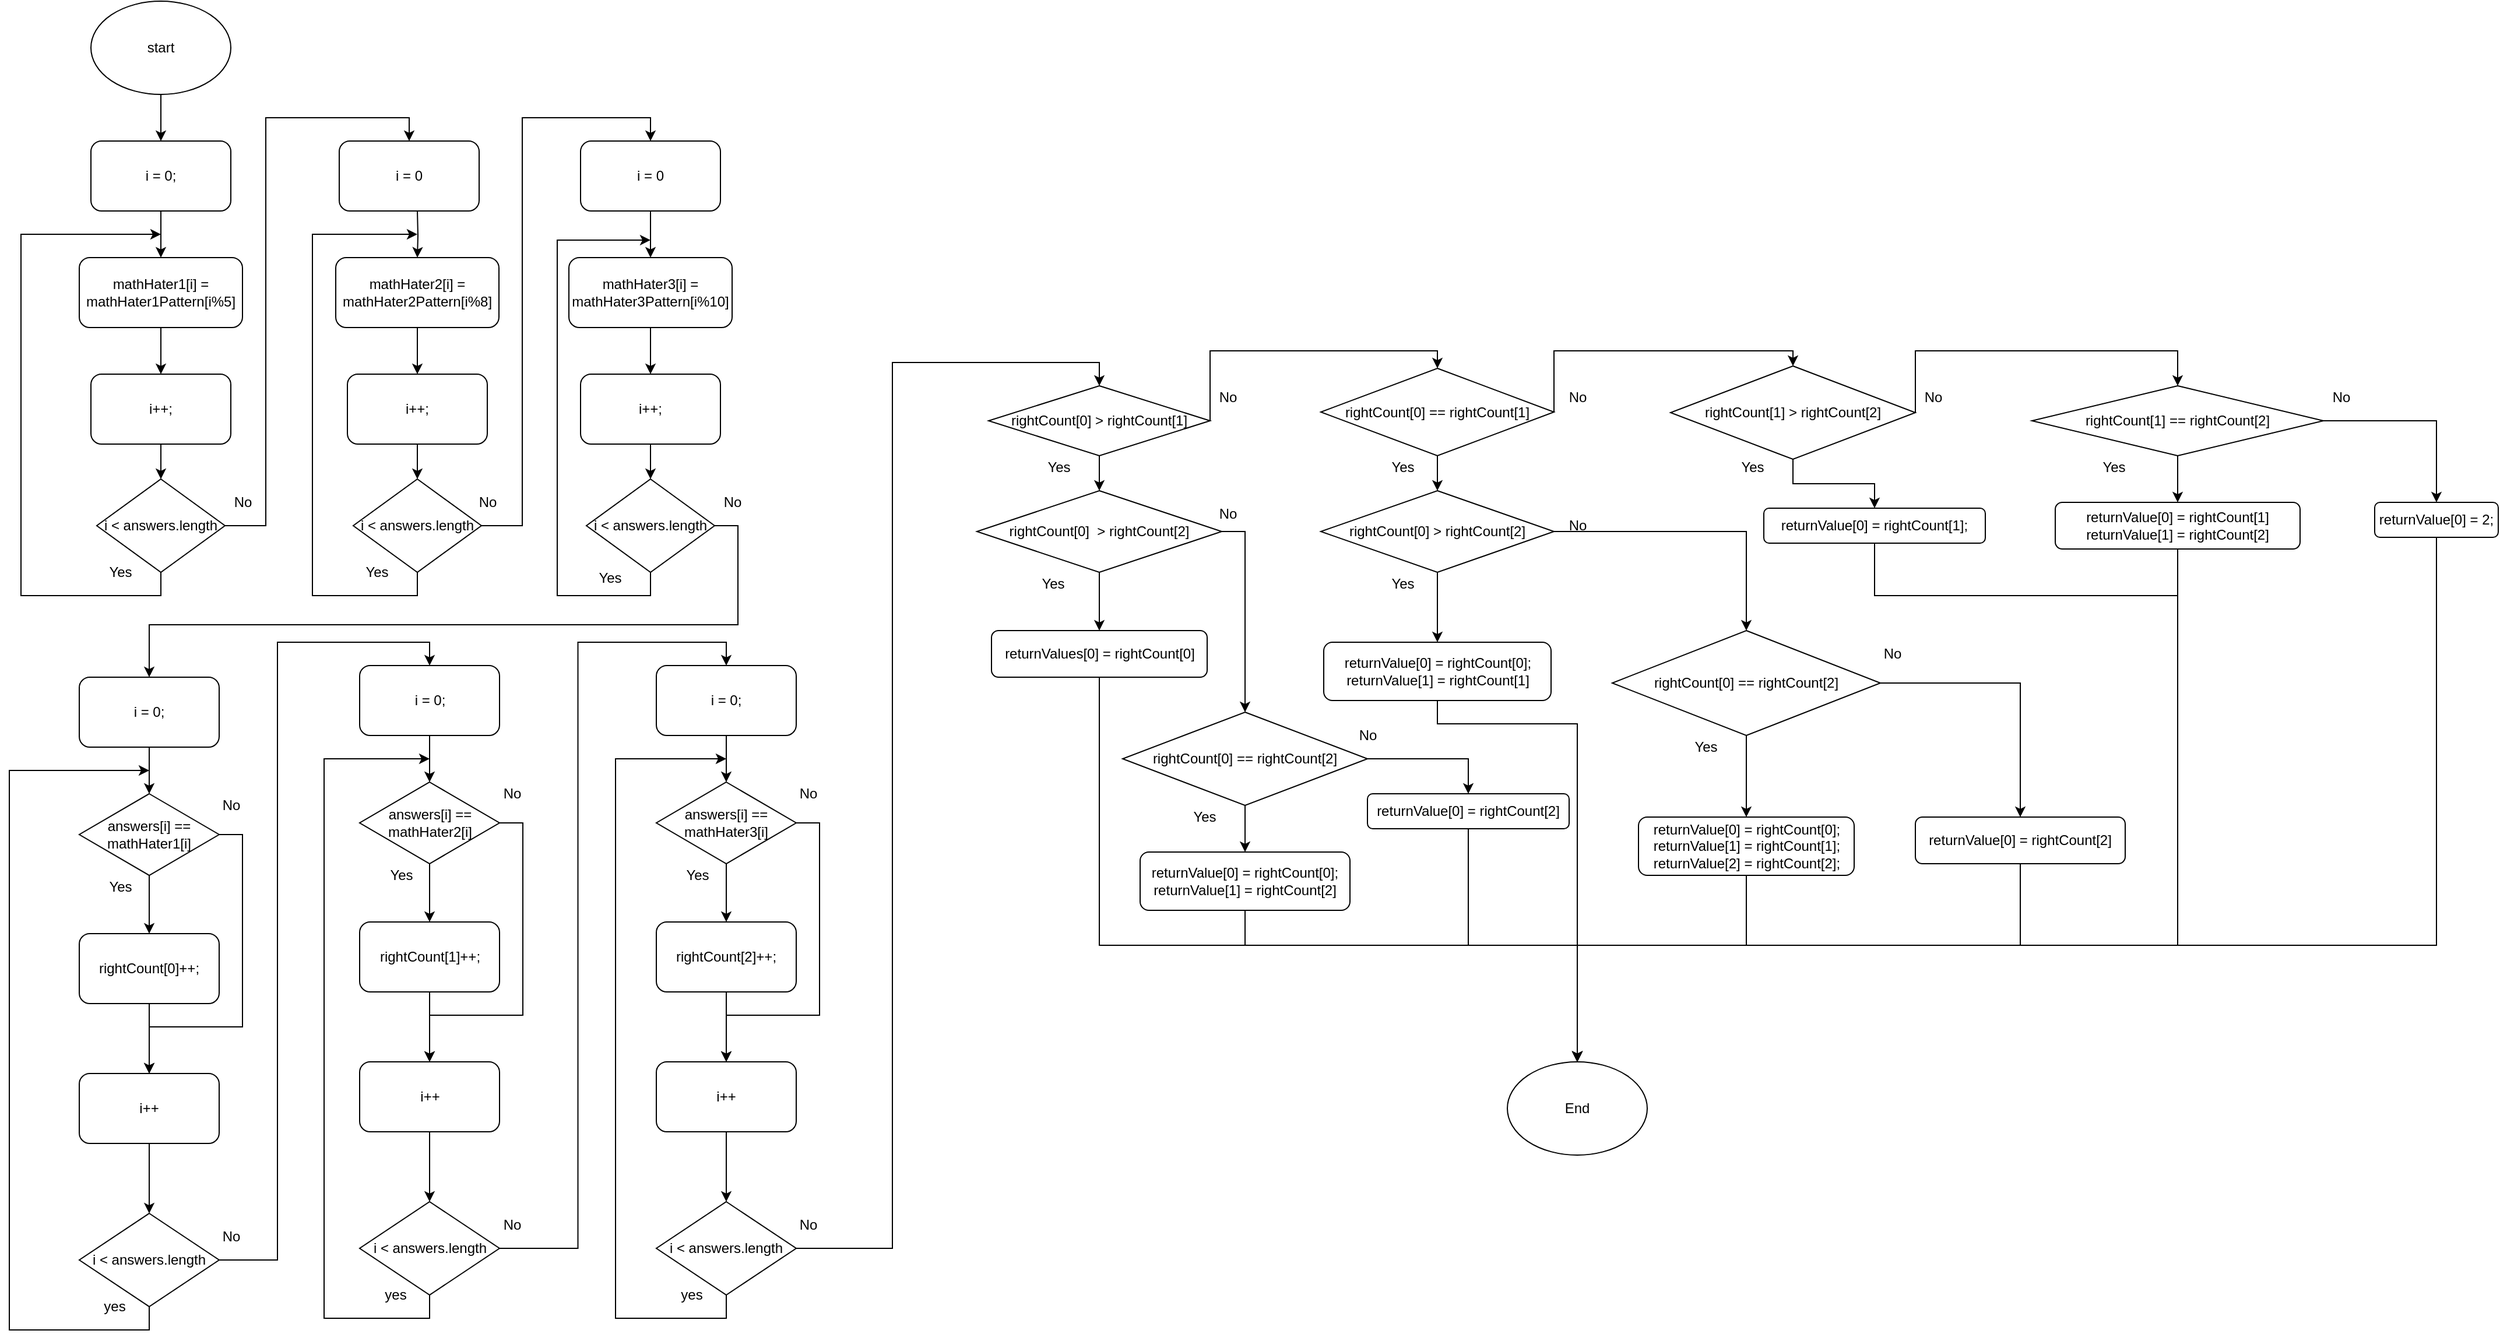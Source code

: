 <mxfile version="13.9.9" type="device" pages="2"><diagram id="C5RBs43oDa-KdzZeNtuy" name="DifficultVersion"><mxGraphModel dx="1647" dy="1302" grid="1" gridSize="10" guides="1" tooltips="1" connect="1" arrows="1" fold="1" page="1" pageScale="1" pageWidth="827" pageHeight="1169" math="0" shadow="0"><root><mxCell id="WIyWlLk6GJQsqaUBKTNV-0"/><mxCell id="WIyWlLk6GJQsqaUBKTNV-1" parent="WIyWlLk6GJQsqaUBKTNV-0"/><mxCell id="iKeQVw1K49zt_fdXwk1b-2" style="edgeStyle=orthogonalEdgeStyle;rounded=0;orthogonalLoop=1;jettySize=auto;html=1;exitX=0.5;exitY=1;exitDx=0;exitDy=0;entryX=0.5;entryY=0;entryDx=0;entryDy=0;" parent="WIyWlLk6GJQsqaUBKTNV-1" source="iKeQVw1K49zt_fdXwk1b-0" target="iKeQVw1K49zt_fdXwk1b-4" edge="1"><mxGeometry relative="1" as="geometry"><mxPoint x="140" y="120" as="targetPoint"/></mxGeometry></mxCell><mxCell id="iKeQVw1K49zt_fdXwk1b-0" value="start" style="ellipse;whiteSpace=wrap;html=1;" parent="WIyWlLk6GJQsqaUBKTNV-1" vertex="1"><mxGeometry x="80" width="120" height="80" as="geometry"/></mxCell><mxCell id="iKeQVw1K49zt_fdXwk1b-10" style="edgeStyle=orthogonalEdgeStyle;rounded=0;orthogonalLoop=1;jettySize=auto;html=1;exitX=0.5;exitY=1;exitDx=0;exitDy=0;entryX=0.5;entryY=0;entryDx=0;entryDy=0;" parent="WIyWlLk6GJQsqaUBKTNV-1" source="iKeQVw1K49zt_fdXwk1b-4" target="iKeQVw1K49zt_fdXwk1b-9" edge="1"><mxGeometry relative="1" as="geometry"/></mxCell><mxCell id="iKeQVw1K49zt_fdXwk1b-4" value="i = 0;" style="rounded=1;whiteSpace=wrap;html=1;" parent="WIyWlLk6GJQsqaUBKTNV-1" vertex="1"><mxGeometry x="80" y="120" width="120" height="60" as="geometry"/></mxCell><mxCell id="iKeQVw1K49zt_fdXwk1b-16" value="" style="edgeStyle=orthogonalEdgeStyle;rounded=0;orthogonalLoop=1;jettySize=auto;html=1;" parent="WIyWlLk6GJQsqaUBKTNV-1" source="iKeQVw1K49zt_fdXwk1b-9" target="iKeQVw1K49zt_fdXwk1b-11" edge="1"><mxGeometry relative="1" as="geometry"/></mxCell><mxCell id="iKeQVw1K49zt_fdXwk1b-9" value="mathHater1[i] = mathHater1Pattern[i%5]" style="rounded=1;whiteSpace=wrap;html=1;" parent="WIyWlLk6GJQsqaUBKTNV-1" vertex="1"><mxGeometry x="70" y="220" width="140" height="60" as="geometry"/></mxCell><mxCell id="iKeQVw1K49zt_fdXwk1b-15" value="" style="edgeStyle=orthogonalEdgeStyle;rounded=0;orthogonalLoop=1;jettySize=auto;html=1;" parent="WIyWlLk6GJQsqaUBKTNV-1" source="iKeQVw1K49zt_fdXwk1b-11" target="iKeQVw1K49zt_fdXwk1b-12" edge="1"><mxGeometry relative="1" as="geometry"/></mxCell><mxCell id="iKeQVw1K49zt_fdXwk1b-11" value="i++;" style="rounded=1;whiteSpace=wrap;html=1;" parent="WIyWlLk6GJQsqaUBKTNV-1" vertex="1"><mxGeometry x="80" y="320" width="120" height="60" as="geometry"/></mxCell><mxCell id="iKeQVw1K49zt_fdXwk1b-17" style="edgeStyle=orthogonalEdgeStyle;rounded=0;orthogonalLoop=1;jettySize=auto;html=1;exitX=0.5;exitY=1;exitDx=0;exitDy=0;" parent="WIyWlLk6GJQsqaUBKTNV-1" source="iKeQVw1K49zt_fdXwk1b-12" edge="1"><mxGeometry relative="1" as="geometry"><mxPoint x="140" y="200" as="targetPoint"/><Array as="points"><mxPoint x="140" y="510"/><mxPoint x="20" y="510"/><mxPoint x="20" y="200"/></Array></mxGeometry></mxCell><mxCell id="iKeQVw1K49zt_fdXwk1b-19" style="edgeStyle=orthogonalEdgeStyle;rounded=0;orthogonalLoop=1;jettySize=auto;html=1;exitX=1;exitY=0.5;exitDx=0;exitDy=0;entryX=0.5;entryY=0;entryDx=0;entryDy=0;" parent="WIyWlLk6GJQsqaUBKTNV-1" source="iKeQVw1K49zt_fdXwk1b-12" target="iKeQVw1K49zt_fdXwk1b-18" edge="1"><mxGeometry relative="1" as="geometry"><Array as="points"><mxPoint x="230" y="450"/><mxPoint x="230" y="100"/><mxPoint x="353" y="100"/></Array></mxGeometry></mxCell><mxCell id="iKeQVw1K49zt_fdXwk1b-12" value="i &amp;lt; answers.length" style="rhombus;whiteSpace=wrap;html=1;" parent="WIyWlLk6GJQsqaUBKTNV-1" vertex="1"><mxGeometry x="85" y="410" width="110" height="80" as="geometry"/></mxCell><mxCell id="iKeQVw1K49zt_fdXwk1b-13" value="Yes" style="text;html=1;align=center;verticalAlign=middle;resizable=0;points=[];autosize=1;" parent="WIyWlLk6GJQsqaUBKTNV-1" vertex="1"><mxGeometry x="85" y="480" width="40" height="20" as="geometry"/></mxCell><mxCell id="iKeQVw1K49zt_fdXwk1b-14" value="No" style="text;html=1;align=center;verticalAlign=middle;resizable=0;points=[];autosize=1;" parent="WIyWlLk6GJQsqaUBKTNV-1" vertex="1"><mxGeometry x="195" y="420" width="30" height="20" as="geometry"/></mxCell><mxCell id="iKeQVw1K49zt_fdXwk1b-18" value="i = 0" style="rounded=1;whiteSpace=wrap;html=1;" parent="WIyWlLk6GJQsqaUBKTNV-1" vertex="1"><mxGeometry x="293" y="120" width="120" height="60" as="geometry"/></mxCell><mxCell id="iKeQVw1K49zt_fdXwk1b-20" style="edgeStyle=orthogonalEdgeStyle;rounded=0;orthogonalLoop=1;jettySize=auto;html=1;exitX=0.5;exitY=1;exitDx=0;exitDy=0;entryX=0.5;entryY=0;entryDx=0;entryDy=0;" parent="WIyWlLk6GJQsqaUBKTNV-1" target="iKeQVw1K49zt_fdXwk1b-22" edge="1"><mxGeometry relative="1" as="geometry"><mxPoint x="360" y="180" as="sourcePoint"/></mxGeometry></mxCell><mxCell id="iKeQVw1K49zt_fdXwk1b-21" value="" style="edgeStyle=orthogonalEdgeStyle;rounded=0;orthogonalLoop=1;jettySize=auto;html=1;" parent="WIyWlLk6GJQsqaUBKTNV-1" source="iKeQVw1K49zt_fdXwk1b-22" target="iKeQVw1K49zt_fdXwk1b-24" edge="1"><mxGeometry relative="1" as="geometry"/></mxCell><mxCell id="iKeQVw1K49zt_fdXwk1b-22" value="mathHater2[i] = mathHater2Pattern[i%8]" style="rounded=1;whiteSpace=wrap;html=1;" parent="WIyWlLk6GJQsqaUBKTNV-1" vertex="1"><mxGeometry x="290" y="220" width="140" height="60" as="geometry"/></mxCell><mxCell id="iKeQVw1K49zt_fdXwk1b-23" value="" style="edgeStyle=orthogonalEdgeStyle;rounded=0;orthogonalLoop=1;jettySize=auto;html=1;" parent="WIyWlLk6GJQsqaUBKTNV-1" source="iKeQVw1K49zt_fdXwk1b-24" target="iKeQVw1K49zt_fdXwk1b-26" edge="1"><mxGeometry relative="1" as="geometry"/></mxCell><mxCell id="iKeQVw1K49zt_fdXwk1b-24" value="i++;" style="rounded=1;whiteSpace=wrap;html=1;" parent="WIyWlLk6GJQsqaUBKTNV-1" vertex="1"><mxGeometry x="300" y="320" width="120" height="60" as="geometry"/></mxCell><mxCell id="iKeQVw1K49zt_fdXwk1b-25" style="edgeStyle=orthogonalEdgeStyle;rounded=0;orthogonalLoop=1;jettySize=auto;html=1;exitX=0.5;exitY=1;exitDx=0;exitDy=0;" parent="WIyWlLk6GJQsqaUBKTNV-1" source="iKeQVw1K49zt_fdXwk1b-26" edge="1"><mxGeometry relative="1" as="geometry"><mxPoint x="360" y="200" as="targetPoint"/><Array as="points"><mxPoint x="360" y="510"/><mxPoint x="270" y="510"/><mxPoint x="270" y="200"/></Array></mxGeometry></mxCell><mxCell id="iKeQVw1K49zt_fdXwk1b-38" style="edgeStyle=orthogonalEdgeStyle;rounded=0;orthogonalLoop=1;jettySize=auto;html=1;exitX=1;exitY=0.5;exitDx=0;exitDy=0;entryX=0.5;entryY=0;entryDx=0;entryDy=0;" parent="WIyWlLk6GJQsqaUBKTNV-1" source="iKeQVw1K49zt_fdXwk1b-26" target="iKeQVw1K49zt_fdXwk1b-36" edge="1"><mxGeometry relative="1" as="geometry"><Array as="points"><mxPoint x="450" y="450"/><mxPoint x="450" y="100"/><mxPoint x="560" y="100"/></Array></mxGeometry></mxCell><mxCell id="iKeQVw1K49zt_fdXwk1b-26" value="i &amp;lt; answers.length" style="rhombus;whiteSpace=wrap;html=1;" parent="WIyWlLk6GJQsqaUBKTNV-1" vertex="1"><mxGeometry x="305" y="410" width="110" height="80" as="geometry"/></mxCell><mxCell id="iKeQVw1K49zt_fdXwk1b-27" value="Yes" style="text;html=1;align=center;verticalAlign=middle;resizable=0;points=[];autosize=1;" parent="WIyWlLk6GJQsqaUBKTNV-1" vertex="1"><mxGeometry x="305" y="480" width="40" height="20" as="geometry"/></mxCell><mxCell id="iKeQVw1K49zt_fdXwk1b-28" style="edgeStyle=orthogonalEdgeStyle;rounded=0;orthogonalLoop=1;jettySize=auto;html=1;exitX=0.5;exitY=1;exitDx=0;exitDy=0;entryX=0.5;entryY=0;entryDx=0;entryDy=0;" parent="WIyWlLk6GJQsqaUBKTNV-1" source="iKeQVw1K49zt_fdXwk1b-36" target="iKeQVw1K49zt_fdXwk1b-30" edge="1"><mxGeometry relative="1" as="geometry"><mxPoint x="560" y="184.98" as="sourcePoint"/><Array as="points"/></mxGeometry></mxCell><mxCell id="iKeQVw1K49zt_fdXwk1b-29" value="" style="edgeStyle=orthogonalEdgeStyle;rounded=0;orthogonalLoop=1;jettySize=auto;html=1;" parent="WIyWlLk6GJQsqaUBKTNV-1" source="iKeQVw1K49zt_fdXwk1b-30" target="iKeQVw1K49zt_fdXwk1b-32" edge="1"><mxGeometry relative="1" as="geometry"/></mxCell><mxCell id="iKeQVw1K49zt_fdXwk1b-30" value="mathHater3[i] = mathHater3Pattern[i%10]" style="rounded=1;whiteSpace=wrap;html=1;" parent="WIyWlLk6GJQsqaUBKTNV-1" vertex="1"><mxGeometry x="490" y="220" width="140" height="60" as="geometry"/></mxCell><mxCell id="iKeQVw1K49zt_fdXwk1b-31" value="" style="edgeStyle=orthogonalEdgeStyle;rounded=0;orthogonalLoop=1;jettySize=auto;html=1;" parent="WIyWlLk6GJQsqaUBKTNV-1" source="iKeQVw1K49zt_fdXwk1b-32" target="iKeQVw1K49zt_fdXwk1b-34" edge="1"><mxGeometry relative="1" as="geometry"/></mxCell><mxCell id="iKeQVw1K49zt_fdXwk1b-32" value="i++;" style="rounded=1;whiteSpace=wrap;html=1;" parent="WIyWlLk6GJQsqaUBKTNV-1" vertex="1"><mxGeometry x="500" y="320" width="120" height="60" as="geometry"/></mxCell><mxCell id="iKeQVw1K49zt_fdXwk1b-33" style="edgeStyle=orthogonalEdgeStyle;rounded=0;orthogonalLoop=1;jettySize=auto;html=1;exitX=0.5;exitY=1;exitDx=0;exitDy=0;" parent="WIyWlLk6GJQsqaUBKTNV-1" source="iKeQVw1K49zt_fdXwk1b-34" edge="1"><mxGeometry relative="1" as="geometry"><mxPoint x="560" y="204.98" as="targetPoint"/><Array as="points"><mxPoint x="560" y="510"/><mxPoint x="480" y="510"/><mxPoint x="480" y="205"/></Array></mxGeometry></mxCell><mxCell id="iKeQVw1K49zt_fdXwk1b-40" style="edgeStyle=orthogonalEdgeStyle;rounded=0;orthogonalLoop=1;jettySize=auto;html=1;exitX=1;exitY=0.5;exitDx=0;exitDy=0;entryX=0.5;entryY=0;entryDx=0;entryDy=0;" parent="WIyWlLk6GJQsqaUBKTNV-1" source="iKeQVw1K49zt_fdXwk1b-34" target="iKeQVw1K49zt_fdXwk1b-42" edge="1"><mxGeometry relative="1" as="geometry"><mxPoint x="130" y="580" as="targetPoint"/></mxGeometry></mxCell><mxCell id="iKeQVw1K49zt_fdXwk1b-34" value="i &amp;lt; answers.length" style="rhombus;whiteSpace=wrap;html=1;" parent="WIyWlLk6GJQsqaUBKTNV-1" vertex="1"><mxGeometry x="505" y="410" width="110" height="80" as="geometry"/></mxCell><mxCell id="iKeQVw1K49zt_fdXwk1b-35" value="Yes" style="text;html=1;align=center;verticalAlign=middle;resizable=0;points=[];autosize=1;" parent="WIyWlLk6GJQsqaUBKTNV-1" vertex="1"><mxGeometry x="505" y="484.98" width="40" height="20" as="geometry"/></mxCell><mxCell id="iKeQVw1K49zt_fdXwk1b-36" value="i = 0" style="rounded=1;whiteSpace=wrap;html=1;" parent="WIyWlLk6GJQsqaUBKTNV-1" vertex="1"><mxGeometry x="500" y="120" width="120" height="60" as="geometry"/></mxCell><mxCell id="iKeQVw1K49zt_fdXwk1b-37" value="No" style="text;html=1;align=center;verticalAlign=middle;resizable=0;points=[];autosize=1;" parent="WIyWlLk6GJQsqaUBKTNV-1" vertex="1"><mxGeometry x="405" y="420" width="30" height="20" as="geometry"/></mxCell><mxCell id="iKeQVw1K49zt_fdXwk1b-39" value="No" style="text;html=1;align=center;verticalAlign=middle;resizable=0;points=[];autosize=1;" parent="WIyWlLk6GJQsqaUBKTNV-1" vertex="1"><mxGeometry x="615" y="420" width="30" height="20" as="geometry"/></mxCell><mxCell id="iKeQVw1K49zt_fdXwk1b-47" value="" style="edgeStyle=orthogonalEdgeStyle;rounded=0;orthogonalLoop=1;jettySize=auto;html=1;entryX=0.5;entryY=0;entryDx=0;entryDy=0;" parent="WIyWlLk6GJQsqaUBKTNV-1" source="iKeQVw1K49zt_fdXwk1b-41" target="iKeQVw1K49zt_fdXwk1b-46" edge="1"><mxGeometry relative="1" as="geometry"/></mxCell><mxCell id="iKeQVw1K49zt_fdXwk1b-50" style="edgeStyle=orthogonalEdgeStyle;rounded=0;orthogonalLoop=1;jettySize=auto;html=1;exitX=1;exitY=0.5;exitDx=0;exitDy=0;entryX=0.5;entryY=0;entryDx=0;entryDy=0;" parent="WIyWlLk6GJQsqaUBKTNV-1" source="iKeQVw1K49zt_fdXwk1b-41" target="iKeQVw1K49zt_fdXwk1b-48" edge="1"><mxGeometry relative="1" as="geometry"><Array as="points"><mxPoint x="210" y="715"/><mxPoint x="210" y="880"/><mxPoint x="130" y="880"/></Array></mxGeometry></mxCell><mxCell id="iKeQVw1K49zt_fdXwk1b-41" value="answers[i] == mathHater1[i]" style="rhombus;whiteSpace=wrap;html=1;" parent="WIyWlLk6GJQsqaUBKTNV-1" vertex="1"><mxGeometry x="70" y="680" width="120" height="70" as="geometry"/></mxCell><mxCell id="iKeQVw1K49zt_fdXwk1b-43" style="edgeStyle=orthogonalEdgeStyle;rounded=0;orthogonalLoop=1;jettySize=auto;html=1;exitX=0.5;exitY=1;exitDx=0;exitDy=0;entryX=0.5;entryY=0;entryDx=0;entryDy=0;" parent="WIyWlLk6GJQsqaUBKTNV-1" source="iKeQVw1K49zt_fdXwk1b-42" target="iKeQVw1K49zt_fdXwk1b-41" edge="1"><mxGeometry relative="1" as="geometry"/></mxCell><mxCell id="iKeQVw1K49zt_fdXwk1b-42" value="i = 0;" style="rounded=1;whiteSpace=wrap;html=1;" parent="WIyWlLk6GJQsqaUBKTNV-1" vertex="1"><mxGeometry x="70" y="580" width="120" height="60" as="geometry"/></mxCell><mxCell id="iKeQVw1K49zt_fdXwk1b-44" value="No" style="text;html=1;align=center;verticalAlign=middle;resizable=0;points=[];autosize=1;" parent="WIyWlLk6GJQsqaUBKTNV-1" vertex="1"><mxGeometry x="185" y="680" width="30" height="20" as="geometry"/></mxCell><mxCell id="iKeQVw1K49zt_fdXwk1b-45" value="Yes" style="text;html=1;align=center;verticalAlign=middle;resizable=0;points=[];autosize=1;" parent="WIyWlLk6GJQsqaUBKTNV-1" vertex="1"><mxGeometry x="85" y="750" width="40" height="20" as="geometry"/></mxCell><mxCell id="iKeQVw1K49zt_fdXwk1b-49" value="" style="edgeStyle=orthogonalEdgeStyle;rounded=0;orthogonalLoop=1;jettySize=auto;html=1;entryX=0.5;entryY=0;entryDx=0;entryDy=0;" parent="WIyWlLk6GJQsqaUBKTNV-1" source="iKeQVw1K49zt_fdXwk1b-46" target="iKeQVw1K49zt_fdXwk1b-48" edge="1"><mxGeometry relative="1" as="geometry"><Array as="points"><mxPoint x="130" y="890"/><mxPoint x="130" y="890"/></Array></mxGeometry></mxCell><mxCell id="iKeQVw1K49zt_fdXwk1b-46" value="rightCount[0]++;" style="rounded=1;whiteSpace=wrap;html=1;" parent="WIyWlLk6GJQsqaUBKTNV-1" vertex="1"><mxGeometry x="70" y="800" width="120" height="60" as="geometry"/></mxCell><mxCell id="iKeQVw1K49zt_fdXwk1b-52" value="" style="edgeStyle=orthogonalEdgeStyle;rounded=0;orthogonalLoop=1;jettySize=auto;html=1;" parent="WIyWlLk6GJQsqaUBKTNV-1" source="iKeQVw1K49zt_fdXwk1b-48" target="iKeQVw1K49zt_fdXwk1b-51" edge="1"><mxGeometry relative="1" as="geometry"/></mxCell><mxCell id="iKeQVw1K49zt_fdXwk1b-48" value="i++" style="rounded=1;whiteSpace=wrap;html=1;" parent="WIyWlLk6GJQsqaUBKTNV-1" vertex="1"><mxGeometry x="70" y="920" width="120" height="60" as="geometry"/></mxCell><mxCell id="iKeQVw1K49zt_fdXwk1b-55" style="edgeStyle=orthogonalEdgeStyle;rounded=0;orthogonalLoop=1;jettySize=auto;html=1;exitX=0.5;exitY=1;exitDx=0;exitDy=0;" parent="WIyWlLk6GJQsqaUBKTNV-1" source="iKeQVw1K49zt_fdXwk1b-51" edge="1"><mxGeometry relative="1" as="geometry"><mxPoint x="130" y="660" as="targetPoint"/><Array as="points"><mxPoint x="130" y="1140"/><mxPoint x="10" y="1140"/><mxPoint x="10" y="660"/><mxPoint x="130" y="660"/></Array></mxGeometry></mxCell><mxCell id="iKeQVw1K49zt_fdXwk1b-121" style="edgeStyle=orthogonalEdgeStyle;rounded=0;orthogonalLoop=1;jettySize=auto;html=1;exitX=1;exitY=0.5;exitDx=0;exitDy=0;entryX=0.5;entryY=0;entryDx=0;entryDy=0;" parent="WIyWlLk6GJQsqaUBKTNV-1" source="iKeQVw1K49zt_fdXwk1b-51" target="iKeQVw1K49zt_fdXwk1b-95" edge="1"><mxGeometry relative="1" as="geometry"><Array as="points"><mxPoint x="240" y="1080"/><mxPoint x="240" y="550"/><mxPoint x="371" y="550"/></Array></mxGeometry></mxCell><mxCell id="iKeQVw1K49zt_fdXwk1b-51" value="i &amp;lt; answers.length" style="rhombus;whiteSpace=wrap;html=1;" parent="WIyWlLk6GJQsqaUBKTNV-1" vertex="1"><mxGeometry x="70" y="1040" width="120" height="80" as="geometry"/></mxCell><mxCell id="iKeQVw1K49zt_fdXwk1b-53" value="yes" style="text;html=1;align=center;verticalAlign=middle;resizable=0;points=[];autosize=1;" parent="WIyWlLk6GJQsqaUBKTNV-1" vertex="1"><mxGeometry x="85" y="1110" width="30" height="20" as="geometry"/></mxCell><mxCell id="iKeQVw1K49zt_fdXwk1b-54" value="No" style="text;html=1;align=center;verticalAlign=middle;resizable=0;points=[];autosize=1;" parent="WIyWlLk6GJQsqaUBKTNV-1" vertex="1"><mxGeometry x="185" y="1050" width="30" height="20" as="geometry"/></mxCell><mxCell id="iKeQVw1K49zt_fdXwk1b-91" value="" style="edgeStyle=orthogonalEdgeStyle;rounded=0;orthogonalLoop=1;jettySize=auto;html=1;entryX=0.5;entryY=0;entryDx=0;entryDy=0;" parent="WIyWlLk6GJQsqaUBKTNV-1" source="iKeQVw1K49zt_fdXwk1b-93" target="iKeQVw1K49zt_fdXwk1b-99" edge="1"><mxGeometry relative="1" as="geometry"/></mxCell><mxCell id="iKeQVw1K49zt_fdXwk1b-92" style="edgeStyle=orthogonalEdgeStyle;rounded=0;orthogonalLoop=1;jettySize=auto;html=1;exitX=1;exitY=0.5;exitDx=0;exitDy=0;entryX=0.5;entryY=0;entryDx=0;entryDy=0;" parent="WIyWlLk6GJQsqaUBKTNV-1" source="iKeQVw1K49zt_fdXwk1b-93" target="iKeQVw1K49zt_fdXwk1b-101" edge="1"><mxGeometry relative="1" as="geometry"><Array as="points"><mxPoint x="450.5" y="705"/><mxPoint x="450.5" y="870"/><mxPoint x="370.5" y="870"/></Array></mxGeometry></mxCell><mxCell id="iKeQVw1K49zt_fdXwk1b-93" value="answers[i] == mathHater2[i]" style="rhombus;whiteSpace=wrap;html=1;" parent="WIyWlLk6GJQsqaUBKTNV-1" vertex="1"><mxGeometry x="310.5" y="670" width="120" height="70" as="geometry"/></mxCell><mxCell id="iKeQVw1K49zt_fdXwk1b-94" style="edgeStyle=orthogonalEdgeStyle;rounded=0;orthogonalLoop=1;jettySize=auto;html=1;exitX=0.5;exitY=1;exitDx=0;exitDy=0;entryX=0.5;entryY=0;entryDx=0;entryDy=0;" parent="WIyWlLk6GJQsqaUBKTNV-1" source="iKeQVw1K49zt_fdXwk1b-95" target="iKeQVw1K49zt_fdXwk1b-93" edge="1"><mxGeometry relative="1" as="geometry"/></mxCell><mxCell id="iKeQVw1K49zt_fdXwk1b-95" value="i = 0;" style="rounded=1;whiteSpace=wrap;html=1;" parent="WIyWlLk6GJQsqaUBKTNV-1" vertex="1"><mxGeometry x="310.5" y="570" width="120" height="60" as="geometry"/></mxCell><mxCell id="iKeQVw1K49zt_fdXwk1b-96" value="No" style="text;html=1;align=center;verticalAlign=middle;resizable=0;points=[];autosize=1;" parent="WIyWlLk6GJQsqaUBKTNV-1" vertex="1"><mxGeometry x="425.5" y="670" width="30" height="20" as="geometry"/></mxCell><mxCell id="iKeQVw1K49zt_fdXwk1b-97" value="Yes" style="text;html=1;align=center;verticalAlign=middle;resizable=0;points=[];autosize=1;" parent="WIyWlLk6GJQsqaUBKTNV-1" vertex="1"><mxGeometry x="325.5" y="740" width="40" height="20" as="geometry"/></mxCell><mxCell id="iKeQVw1K49zt_fdXwk1b-98" value="" style="edgeStyle=orthogonalEdgeStyle;rounded=0;orthogonalLoop=1;jettySize=auto;html=1;entryX=0.5;entryY=0;entryDx=0;entryDy=0;" parent="WIyWlLk6GJQsqaUBKTNV-1" source="iKeQVw1K49zt_fdXwk1b-99" target="iKeQVw1K49zt_fdXwk1b-101" edge="1"><mxGeometry relative="1" as="geometry"><Array as="points"><mxPoint x="370.5" y="880"/><mxPoint x="370.5" y="880"/></Array></mxGeometry></mxCell><mxCell id="iKeQVw1K49zt_fdXwk1b-99" value="rightCount[1]++;" style="rounded=1;whiteSpace=wrap;html=1;" parent="WIyWlLk6GJQsqaUBKTNV-1" vertex="1"><mxGeometry x="310.5" y="790" width="120" height="60" as="geometry"/></mxCell><mxCell id="iKeQVw1K49zt_fdXwk1b-100" value="" style="edgeStyle=orthogonalEdgeStyle;rounded=0;orthogonalLoop=1;jettySize=auto;html=1;" parent="WIyWlLk6GJQsqaUBKTNV-1" source="iKeQVw1K49zt_fdXwk1b-101" target="iKeQVw1K49zt_fdXwk1b-103" edge="1"><mxGeometry relative="1" as="geometry"/></mxCell><mxCell id="iKeQVw1K49zt_fdXwk1b-101" value="i++" style="rounded=1;whiteSpace=wrap;html=1;" parent="WIyWlLk6GJQsqaUBKTNV-1" vertex="1"><mxGeometry x="310.5" y="910" width="120" height="60" as="geometry"/></mxCell><mxCell id="iKeQVw1K49zt_fdXwk1b-102" style="edgeStyle=orthogonalEdgeStyle;rounded=0;orthogonalLoop=1;jettySize=auto;html=1;exitX=0.5;exitY=1;exitDx=0;exitDy=0;" parent="WIyWlLk6GJQsqaUBKTNV-1" source="iKeQVw1K49zt_fdXwk1b-103" edge="1"><mxGeometry relative="1" as="geometry"><mxPoint x="370.5" y="650" as="targetPoint"/><Array as="points"><mxPoint x="371" y="1130"/><mxPoint x="280" y="1130"/><mxPoint x="280" y="650"/></Array></mxGeometry></mxCell><mxCell id="iKeQVw1K49zt_fdXwk1b-122" style="edgeStyle=orthogonalEdgeStyle;rounded=0;orthogonalLoop=1;jettySize=auto;html=1;exitX=1;exitY=0.5;exitDx=0;exitDy=0;entryX=0.5;entryY=0;entryDx=0;entryDy=0;" parent="WIyWlLk6GJQsqaUBKTNV-1" source="iKeQVw1K49zt_fdXwk1b-103" target="iKeQVw1K49zt_fdXwk1b-110" edge="1"><mxGeometry relative="1" as="geometry"/></mxCell><mxCell id="iKeQVw1K49zt_fdXwk1b-103" value="i &amp;lt; answers.length" style="rhombus;whiteSpace=wrap;html=1;" parent="WIyWlLk6GJQsqaUBKTNV-1" vertex="1"><mxGeometry x="310.5" y="1030" width="120" height="80" as="geometry"/></mxCell><mxCell id="iKeQVw1K49zt_fdXwk1b-104" value="yes" style="text;html=1;align=center;verticalAlign=middle;resizable=0;points=[];autosize=1;" parent="WIyWlLk6GJQsqaUBKTNV-1" vertex="1"><mxGeometry x="325.5" y="1100" width="30" height="20" as="geometry"/></mxCell><mxCell id="iKeQVw1K49zt_fdXwk1b-105" value="No" style="text;html=1;align=center;verticalAlign=middle;resizable=0;points=[];autosize=1;" parent="WIyWlLk6GJQsqaUBKTNV-1" vertex="1"><mxGeometry x="425.5" y="1040" width="30" height="20" as="geometry"/></mxCell><mxCell id="iKeQVw1K49zt_fdXwk1b-106" value="" style="edgeStyle=orthogonalEdgeStyle;rounded=0;orthogonalLoop=1;jettySize=auto;html=1;entryX=0.5;entryY=0;entryDx=0;entryDy=0;" parent="WIyWlLk6GJQsqaUBKTNV-1" source="iKeQVw1K49zt_fdXwk1b-108" target="iKeQVw1K49zt_fdXwk1b-114" edge="1"><mxGeometry relative="1" as="geometry"/></mxCell><mxCell id="iKeQVw1K49zt_fdXwk1b-107" style="edgeStyle=orthogonalEdgeStyle;rounded=0;orthogonalLoop=1;jettySize=auto;html=1;exitX=1;exitY=0.5;exitDx=0;exitDy=0;entryX=0.5;entryY=0;entryDx=0;entryDy=0;" parent="WIyWlLk6GJQsqaUBKTNV-1" source="iKeQVw1K49zt_fdXwk1b-108" target="iKeQVw1K49zt_fdXwk1b-116" edge="1"><mxGeometry relative="1" as="geometry"><Array as="points"><mxPoint x="705" y="705"/><mxPoint x="705" y="870"/><mxPoint x="625" y="870"/></Array></mxGeometry></mxCell><mxCell id="iKeQVw1K49zt_fdXwk1b-108" value="answers[i] == mathHater3[i]" style="rhombus;whiteSpace=wrap;html=1;" parent="WIyWlLk6GJQsqaUBKTNV-1" vertex="1"><mxGeometry x="565" y="670" width="120" height="70" as="geometry"/></mxCell><mxCell id="iKeQVw1K49zt_fdXwk1b-109" style="edgeStyle=orthogonalEdgeStyle;rounded=0;orthogonalLoop=1;jettySize=auto;html=1;exitX=0.5;exitY=1;exitDx=0;exitDy=0;entryX=0.5;entryY=0;entryDx=0;entryDy=0;" parent="WIyWlLk6GJQsqaUBKTNV-1" source="iKeQVw1K49zt_fdXwk1b-110" target="iKeQVw1K49zt_fdXwk1b-108" edge="1"><mxGeometry relative="1" as="geometry"/></mxCell><mxCell id="iKeQVw1K49zt_fdXwk1b-110" value="i = 0;" style="rounded=1;whiteSpace=wrap;html=1;" parent="WIyWlLk6GJQsqaUBKTNV-1" vertex="1"><mxGeometry x="565" y="570" width="120" height="60" as="geometry"/></mxCell><mxCell id="iKeQVw1K49zt_fdXwk1b-111" value="No" style="text;html=1;align=center;verticalAlign=middle;resizable=0;points=[];autosize=1;" parent="WIyWlLk6GJQsqaUBKTNV-1" vertex="1"><mxGeometry x="680" y="670" width="30" height="20" as="geometry"/></mxCell><mxCell id="iKeQVw1K49zt_fdXwk1b-112" value="Yes" style="text;html=1;align=center;verticalAlign=middle;resizable=0;points=[];autosize=1;" parent="WIyWlLk6GJQsqaUBKTNV-1" vertex="1"><mxGeometry x="580" y="740" width="40" height="20" as="geometry"/></mxCell><mxCell id="iKeQVw1K49zt_fdXwk1b-113" value="" style="edgeStyle=orthogonalEdgeStyle;rounded=0;orthogonalLoop=1;jettySize=auto;html=1;entryX=0.5;entryY=0;entryDx=0;entryDy=0;" parent="WIyWlLk6GJQsqaUBKTNV-1" source="iKeQVw1K49zt_fdXwk1b-114" target="iKeQVw1K49zt_fdXwk1b-116" edge="1"><mxGeometry relative="1" as="geometry"><Array as="points"><mxPoint x="625" y="880"/><mxPoint x="625" y="880"/></Array></mxGeometry></mxCell><mxCell id="iKeQVw1K49zt_fdXwk1b-114" value="rightCount[2]++;" style="rounded=1;whiteSpace=wrap;html=1;" parent="WIyWlLk6GJQsqaUBKTNV-1" vertex="1"><mxGeometry x="565" y="790" width="120" height="60" as="geometry"/></mxCell><mxCell id="iKeQVw1K49zt_fdXwk1b-115" value="" style="edgeStyle=orthogonalEdgeStyle;rounded=0;orthogonalLoop=1;jettySize=auto;html=1;" parent="WIyWlLk6GJQsqaUBKTNV-1" source="iKeQVw1K49zt_fdXwk1b-116" target="iKeQVw1K49zt_fdXwk1b-118" edge="1"><mxGeometry relative="1" as="geometry"/></mxCell><mxCell id="iKeQVw1K49zt_fdXwk1b-116" value="i++" style="rounded=1;whiteSpace=wrap;html=1;" parent="WIyWlLk6GJQsqaUBKTNV-1" vertex="1"><mxGeometry x="565" y="910" width="120" height="60" as="geometry"/></mxCell><mxCell id="iKeQVw1K49zt_fdXwk1b-117" style="edgeStyle=orthogonalEdgeStyle;rounded=0;orthogonalLoop=1;jettySize=auto;html=1;exitX=0.5;exitY=1;exitDx=0;exitDy=0;" parent="WIyWlLk6GJQsqaUBKTNV-1" source="iKeQVw1K49zt_fdXwk1b-118" edge="1"><mxGeometry relative="1" as="geometry"><mxPoint x="625.0" y="650" as="targetPoint"/><Array as="points"><mxPoint x="625" y="1130"/><mxPoint x="530" y="1130"/><mxPoint x="530" y="650"/></Array></mxGeometry></mxCell><mxCell id="iKeQVw1K49zt_fdXwk1b-124" style="edgeStyle=orthogonalEdgeStyle;rounded=0;orthogonalLoop=1;jettySize=auto;html=1;exitX=1;exitY=0.5;exitDx=0;exitDy=0;entryX=0.5;entryY=0;entryDx=0;entryDy=0;" parent="WIyWlLk6GJQsqaUBKTNV-1" source="iKeQVw1K49zt_fdXwk1b-118" target="iKeQVw1K49zt_fdXwk1b-125" edge="1"><mxGeometry relative="1" as="geometry"><mxPoint x="640" y="1169" as="targetPoint"/></mxGeometry></mxCell><mxCell id="iKeQVw1K49zt_fdXwk1b-118" value="i &amp;lt; answers.length" style="rhombus;whiteSpace=wrap;html=1;" parent="WIyWlLk6GJQsqaUBKTNV-1" vertex="1"><mxGeometry x="565" y="1030" width="120" height="80" as="geometry"/></mxCell><mxCell id="iKeQVw1K49zt_fdXwk1b-119" value="yes" style="text;html=1;align=center;verticalAlign=middle;resizable=0;points=[];autosize=1;" parent="WIyWlLk6GJQsqaUBKTNV-1" vertex="1"><mxGeometry x="580" y="1100" width="30" height="20" as="geometry"/></mxCell><mxCell id="iKeQVw1K49zt_fdXwk1b-120" value="No" style="text;html=1;align=center;verticalAlign=middle;resizable=0;points=[];autosize=1;" parent="WIyWlLk6GJQsqaUBKTNV-1" vertex="1"><mxGeometry x="680" y="1040" width="30" height="20" as="geometry"/></mxCell><mxCell id="iKeQVw1K49zt_fdXwk1b-130" value="" style="edgeStyle=orthogonalEdgeStyle;rounded=0;orthogonalLoop=1;jettySize=auto;html=1;" parent="WIyWlLk6GJQsqaUBKTNV-1" source="iKeQVw1K49zt_fdXwk1b-125" target="iKeQVw1K49zt_fdXwk1b-129" edge="1"><mxGeometry relative="1" as="geometry"/></mxCell><mxCell id="iKeQVw1K49zt_fdXwk1b-136" style="edgeStyle=orthogonalEdgeStyle;rounded=0;orthogonalLoop=1;jettySize=auto;html=1;exitX=1;exitY=0.5;exitDx=0;exitDy=0;entryX=0.5;entryY=0;entryDx=0;entryDy=0;" parent="WIyWlLk6GJQsqaUBKTNV-1" source="iKeQVw1K49zt_fdXwk1b-125" target="iKeQVw1K49zt_fdXwk1b-135" edge="1"><mxGeometry relative="1" as="geometry"><Array as="points"><mxPoint x="1040" y="300"/><mxPoint x="1235" y="300"/></Array></mxGeometry></mxCell><mxCell id="iKeQVw1K49zt_fdXwk1b-125" value="rightCount[0] &amp;gt; rightCount[1]" style="rhombus;whiteSpace=wrap;html=1;" parent="WIyWlLk6GJQsqaUBKTNV-1" vertex="1"><mxGeometry x="850" y="330" width="190" height="60" as="geometry"/></mxCell><mxCell id="iKeQVw1K49zt_fdXwk1b-126" value="Yes" style="text;html=1;align=center;verticalAlign=middle;resizable=0;points=[];autosize=1;" parent="WIyWlLk6GJQsqaUBKTNV-1" vertex="1"><mxGeometry x="890" y="390" width="40" height="20" as="geometry"/></mxCell><mxCell id="iKeQVw1K49zt_fdXwk1b-127" value="No" style="text;html=1;align=center;verticalAlign=middle;resizable=0;points=[];autosize=1;" parent="WIyWlLk6GJQsqaUBKTNV-1" vertex="1"><mxGeometry x="1040" y="330" width="30" height="20" as="geometry"/></mxCell><mxCell id="iKeQVw1K49zt_fdXwk1b-133" value="" style="edgeStyle=orthogonalEdgeStyle;rounded=0;orthogonalLoop=1;jettySize=auto;html=1;" parent="WIyWlLk6GJQsqaUBKTNV-1" source="iKeQVw1K49zt_fdXwk1b-129" target="iKeQVw1K49zt_fdXwk1b-132" edge="1"><mxGeometry relative="1" as="geometry"/></mxCell><mxCell id="iKeQVw1K49zt_fdXwk1b-155" style="edgeStyle=orthogonalEdgeStyle;rounded=0;orthogonalLoop=1;jettySize=auto;html=1;exitX=1;exitY=0.5;exitDx=0;exitDy=0;entryX=0.5;entryY=0;entryDx=0;entryDy=0;" parent="WIyWlLk6GJQsqaUBKTNV-1" source="iKeQVw1K49zt_fdXwk1b-129" target="iKeQVw1K49zt_fdXwk1b-152" edge="1"><mxGeometry relative="1" as="geometry"><Array as="points"><mxPoint x="1070" y="455"/><mxPoint x="1070" y="610"/></Array></mxGeometry></mxCell><mxCell id="iKeQVw1K49zt_fdXwk1b-129" value="rightCount[0]&amp;nbsp; &amp;gt; rightCount[2]" style="rhombus;whiteSpace=wrap;html=1;" parent="WIyWlLk6GJQsqaUBKTNV-1" vertex="1"><mxGeometry x="840" y="420" width="210" height="70" as="geometry"/></mxCell><mxCell id="iKeQVw1K49zt_fdXwk1b-131" value="Yes" style="text;html=1;align=center;verticalAlign=middle;resizable=0;points=[];autosize=1;" parent="WIyWlLk6GJQsqaUBKTNV-1" vertex="1"><mxGeometry x="885" y="490" width="40" height="20" as="geometry"/></mxCell><mxCell id="iKeQVw1K49zt_fdXwk1b-140" value="" style="edgeStyle=orthogonalEdgeStyle;rounded=0;orthogonalLoop=1;jettySize=auto;html=1;" parent="WIyWlLk6GJQsqaUBKTNV-1" source="iKeQVw1K49zt_fdXwk1b-135" target="iKeQVw1K49zt_fdXwk1b-139" edge="1"><mxGeometry relative="1" as="geometry"/></mxCell><mxCell id="iKeQVw1K49zt_fdXwk1b-168" style="edgeStyle=orthogonalEdgeStyle;rounded=0;orthogonalLoop=1;jettySize=auto;html=1;exitX=1;exitY=0.5;exitDx=0;exitDy=0;entryX=0.5;entryY=0;entryDx=0;entryDy=0;" parent="WIyWlLk6GJQsqaUBKTNV-1" source="iKeQVw1K49zt_fdXwk1b-135" target="iKeQVw1K49zt_fdXwk1b-167" edge="1"><mxGeometry relative="1" as="geometry"><Array as="points"><mxPoint x="1335" y="300"/><mxPoint x="1540" y="300"/></Array></mxGeometry></mxCell><mxCell id="iKeQVw1K49zt_fdXwk1b-135" value="rightCount[0] == rightCount[1]" style="rhombus;whiteSpace=wrap;html=1;" parent="WIyWlLk6GJQsqaUBKTNV-1" vertex="1"><mxGeometry x="1135" y="315" width="200" height="75" as="geometry"/></mxCell><mxCell id="iKeQVw1K49zt_fdXwk1b-137" value="Yes" style="text;html=1;align=center;verticalAlign=middle;resizable=0;points=[];autosize=1;" parent="WIyWlLk6GJQsqaUBKTNV-1" vertex="1"><mxGeometry x="1185" y="390" width="40" height="20" as="geometry"/></mxCell><mxCell id="iKeQVw1K49zt_fdXwk1b-138" value="No" style="text;html=1;align=center;verticalAlign=middle;resizable=0;points=[];autosize=1;" parent="WIyWlLk6GJQsqaUBKTNV-1" vertex="1"><mxGeometry x="1340" y="330" width="30" height="20" as="geometry"/></mxCell><mxCell id="iKeQVw1K49zt_fdXwk1b-142" style="edgeStyle=orthogonalEdgeStyle;rounded=0;orthogonalLoop=1;jettySize=auto;html=1;exitX=0.5;exitY=1;exitDx=0;exitDy=0;entryX=0.5;entryY=0;entryDx=0;entryDy=0;" parent="WIyWlLk6GJQsqaUBKTNV-1" source="iKeQVw1K49zt_fdXwk1b-139" target="iKeQVw1K49zt_fdXwk1b-141" edge="1"><mxGeometry relative="1" as="geometry"/></mxCell><mxCell id="iKeQVw1K49zt_fdXwk1b-147" style="edgeStyle=orthogonalEdgeStyle;rounded=0;orthogonalLoop=1;jettySize=auto;html=1;exitX=1;exitY=0.5;exitDx=0;exitDy=0;entryX=0.5;entryY=0;entryDx=0;entryDy=0;" parent="WIyWlLk6GJQsqaUBKTNV-1" source="iKeQVw1K49zt_fdXwk1b-139" target="iKeQVw1K49zt_fdXwk1b-146" edge="1"><mxGeometry relative="1" as="geometry"/></mxCell><mxCell id="iKeQVw1K49zt_fdXwk1b-139" value="rightCount[0] &amp;gt; rightCount[2]" style="rhombus;whiteSpace=wrap;html=1;" parent="WIyWlLk6GJQsqaUBKTNV-1" vertex="1"><mxGeometry x="1135" y="420" width="200" height="70" as="geometry"/></mxCell><mxCell id="EOY12gu5yn-cqo3wUszh-1" style="edgeStyle=orthogonalEdgeStyle;rounded=0;orthogonalLoop=1;jettySize=auto;html=1;exitX=0.5;exitY=1;exitDx=0;exitDy=0;entryX=0.5;entryY=0;entryDx=0;entryDy=0;" edge="1" parent="WIyWlLk6GJQsqaUBKTNV-1" source="iKeQVw1K49zt_fdXwk1b-141" target="EOY12gu5yn-cqo3wUszh-0"><mxGeometry relative="1" as="geometry"><Array as="points"><mxPoint x="1235" y="620"/><mxPoint x="1355" y="620"/></Array></mxGeometry></mxCell><mxCell id="iKeQVw1K49zt_fdXwk1b-141" value="returnValue[0] = rightCount[0];&lt;br&gt;returnValue[1] = rightCount[1]" style="rounded=1;whiteSpace=wrap;html=1;" parent="WIyWlLk6GJQsqaUBKTNV-1" vertex="1"><mxGeometry x="1137.5" y="550" width="195" height="50" as="geometry"/></mxCell><mxCell id="iKeQVw1K49zt_fdXwk1b-143" value="Yes" style="text;html=1;align=center;verticalAlign=middle;resizable=0;points=[];autosize=1;" parent="WIyWlLk6GJQsqaUBKTNV-1" vertex="1"><mxGeometry x="1185" y="490" width="40" height="20" as="geometry"/></mxCell><mxCell id="iKeQVw1K49zt_fdXwk1b-144" value="No" style="text;html=1;align=center;verticalAlign=middle;resizable=0;points=[];autosize=1;" parent="WIyWlLk6GJQsqaUBKTNV-1" vertex="1"><mxGeometry x="1340" y="440" width="30" height="20" as="geometry"/></mxCell><mxCell id="iKeQVw1K49zt_fdXwk1b-150" value="" style="edgeStyle=orthogonalEdgeStyle;rounded=0;orthogonalLoop=1;jettySize=auto;html=1;" parent="WIyWlLk6GJQsqaUBKTNV-1" source="iKeQVw1K49zt_fdXwk1b-146" target="iKeQVw1K49zt_fdXwk1b-149" edge="1"><mxGeometry relative="1" as="geometry"/></mxCell><mxCell id="iKeQVw1K49zt_fdXwk1b-166" style="edgeStyle=orthogonalEdgeStyle;rounded=0;orthogonalLoop=1;jettySize=auto;html=1;exitX=1;exitY=0.5;exitDx=0;exitDy=0;entryX=0.5;entryY=0;entryDx=0;entryDy=0;" parent="WIyWlLk6GJQsqaUBKTNV-1" source="iKeQVw1K49zt_fdXwk1b-146" target="iKeQVw1K49zt_fdXwk1b-165" edge="1"><mxGeometry relative="1" as="geometry"/></mxCell><mxCell id="iKeQVw1K49zt_fdXwk1b-146" value="rightCount[0] == rightCount[2]" style="rhombus;whiteSpace=wrap;html=1;" parent="WIyWlLk6GJQsqaUBKTNV-1" vertex="1"><mxGeometry x="1385" y="540" width="230" height="90" as="geometry"/></mxCell><mxCell id="iKeQVw1K49zt_fdXwk1b-148" value="Yes" style="text;html=1;align=center;verticalAlign=middle;resizable=0;points=[];autosize=1;" parent="WIyWlLk6GJQsqaUBKTNV-1" vertex="1"><mxGeometry x="1445" y="630" width="40" height="20" as="geometry"/></mxCell><mxCell id="EOY12gu5yn-cqo3wUszh-5" style="edgeStyle=orthogonalEdgeStyle;rounded=0;orthogonalLoop=1;jettySize=auto;html=1;exitX=0.5;exitY=1;exitDx=0;exitDy=0;entryX=0.5;entryY=0;entryDx=0;entryDy=0;" edge="1" parent="WIyWlLk6GJQsqaUBKTNV-1" source="iKeQVw1K49zt_fdXwk1b-149" target="EOY12gu5yn-cqo3wUszh-0"><mxGeometry relative="1" as="geometry"><Array as="points"><mxPoint x="1500" y="810"/><mxPoint x="1355" y="810"/></Array></mxGeometry></mxCell><mxCell id="iKeQVw1K49zt_fdXwk1b-149" value="returnValue[0] = rightCount[0];&lt;br&gt;returnValue[1] = rightCount[1];&lt;br&gt;returnValue[2] = rightCount[2];" style="rounded=1;whiteSpace=wrap;html=1;" parent="WIyWlLk6GJQsqaUBKTNV-1" vertex="1"><mxGeometry x="1407.5" y="700" width="185" height="50" as="geometry"/></mxCell><mxCell id="iKeQVw1K49zt_fdXwk1b-151" value="No" style="text;html=1;align=center;verticalAlign=middle;resizable=0;points=[];autosize=1;" parent="WIyWlLk6GJQsqaUBKTNV-1" vertex="1"><mxGeometry x="1040" y="430" width="30" height="20" as="geometry"/></mxCell><mxCell id="iKeQVw1K49zt_fdXwk1b-161" value="" style="edgeStyle=orthogonalEdgeStyle;rounded=0;orthogonalLoop=1;jettySize=auto;html=1;" parent="WIyWlLk6GJQsqaUBKTNV-1" source="iKeQVw1K49zt_fdXwk1b-152" target="iKeQVw1K49zt_fdXwk1b-160" edge="1"><mxGeometry relative="1" as="geometry"/></mxCell><mxCell id="iKeQVw1K49zt_fdXwk1b-163" style="edgeStyle=orthogonalEdgeStyle;rounded=0;orthogonalLoop=1;jettySize=auto;html=1;exitX=1;exitY=0.5;exitDx=0;exitDy=0;entryX=0.5;entryY=0;entryDx=0;entryDy=0;" parent="WIyWlLk6GJQsqaUBKTNV-1" source="iKeQVw1K49zt_fdXwk1b-152" target="iKeQVw1K49zt_fdXwk1b-162" edge="1"><mxGeometry relative="1" as="geometry"><mxPoint x="1195" y="610" as="targetPoint"/></mxGeometry></mxCell><mxCell id="iKeQVw1K49zt_fdXwk1b-152" value="rightCount[0] == rightCount[2]" style="rhombus;whiteSpace=wrap;html=1;" parent="WIyWlLk6GJQsqaUBKTNV-1" vertex="1"><mxGeometry x="965" y="610" width="210" height="80" as="geometry"/></mxCell><mxCell id="EOY12gu5yn-cqo3wUszh-6" style="edgeStyle=orthogonalEdgeStyle;rounded=0;orthogonalLoop=1;jettySize=auto;html=1;exitX=0.5;exitY=1;exitDx=0;exitDy=0;entryX=0.5;entryY=0;entryDx=0;entryDy=0;" edge="1" parent="WIyWlLk6GJQsqaUBKTNV-1" source="iKeQVw1K49zt_fdXwk1b-132" target="EOY12gu5yn-cqo3wUszh-0"><mxGeometry relative="1" as="geometry"><Array as="points"><mxPoint x="945" y="810"/><mxPoint x="1355" y="810"/></Array></mxGeometry></mxCell><mxCell id="iKeQVw1K49zt_fdXwk1b-132" value="returnValues[0] = rightCount[0]" style="rounded=1;whiteSpace=wrap;html=1;" parent="WIyWlLk6GJQsqaUBKTNV-1" vertex="1"><mxGeometry x="852.5" y="540" width="185" height="40" as="geometry"/></mxCell><mxCell id="iKeQVw1K49zt_fdXwk1b-157" value="Yes" style="text;html=1;align=center;verticalAlign=middle;resizable=0;points=[];autosize=1;" parent="WIyWlLk6GJQsqaUBKTNV-1" vertex="1"><mxGeometry x="1015" y="690" width="40" height="20" as="geometry"/></mxCell><mxCell id="iKeQVw1K49zt_fdXwk1b-158" value="No" style="text;html=1;align=center;verticalAlign=middle;resizable=0;points=[];autosize=1;" parent="WIyWlLk6GJQsqaUBKTNV-1" vertex="1"><mxGeometry x="1160" y="620" width="30" height="20" as="geometry"/></mxCell><mxCell id="EOY12gu5yn-cqo3wUszh-3" style="edgeStyle=orthogonalEdgeStyle;rounded=0;orthogonalLoop=1;jettySize=auto;html=1;exitX=0.5;exitY=1;exitDx=0;exitDy=0;entryX=0.5;entryY=0;entryDx=0;entryDy=0;" edge="1" parent="WIyWlLk6GJQsqaUBKTNV-1" source="iKeQVw1K49zt_fdXwk1b-160" target="EOY12gu5yn-cqo3wUszh-0"><mxGeometry relative="1" as="geometry"><Array as="points"><mxPoint x="1070" y="810"/><mxPoint x="1355" y="810"/></Array></mxGeometry></mxCell><mxCell id="iKeQVw1K49zt_fdXwk1b-160" value="returnValue[0] = rightCount[0];&lt;br&gt;returnValue[1] = rightCount[2]" style="rounded=1;whiteSpace=wrap;html=1;" parent="WIyWlLk6GJQsqaUBKTNV-1" vertex="1"><mxGeometry x="980" y="730" width="180" height="50" as="geometry"/></mxCell><mxCell id="EOY12gu5yn-cqo3wUszh-2" style="edgeStyle=orthogonalEdgeStyle;rounded=0;orthogonalLoop=1;jettySize=auto;html=1;exitX=0.5;exitY=1;exitDx=0;exitDy=0;entryX=0.5;entryY=0;entryDx=0;entryDy=0;" edge="1" parent="WIyWlLk6GJQsqaUBKTNV-1" source="iKeQVw1K49zt_fdXwk1b-162" target="EOY12gu5yn-cqo3wUszh-0"><mxGeometry relative="1" as="geometry"/></mxCell><mxCell id="iKeQVw1K49zt_fdXwk1b-162" value="returnValue[0] = rightCount[2]" style="rounded=1;whiteSpace=wrap;html=1;" parent="WIyWlLk6GJQsqaUBKTNV-1" vertex="1"><mxGeometry x="1175" y="680" width="173" height="30" as="geometry"/></mxCell><mxCell id="iKeQVw1K49zt_fdXwk1b-164" value="No" style="text;html=1;align=center;verticalAlign=middle;resizable=0;points=[];autosize=1;" parent="WIyWlLk6GJQsqaUBKTNV-1" vertex="1"><mxGeometry x="1610" y="550" width="30" height="20" as="geometry"/></mxCell><mxCell id="EOY12gu5yn-cqo3wUszh-4" style="edgeStyle=orthogonalEdgeStyle;rounded=0;orthogonalLoop=1;jettySize=auto;html=1;exitX=0.5;exitY=1;exitDx=0;exitDy=0;entryX=0.5;entryY=0;entryDx=0;entryDy=0;" edge="1" parent="WIyWlLk6GJQsqaUBKTNV-1" source="iKeQVw1K49zt_fdXwk1b-165" target="EOY12gu5yn-cqo3wUszh-0"><mxGeometry relative="1" as="geometry"><Array as="points"><mxPoint x="1735" y="810"/><mxPoint x="1355" y="810"/></Array></mxGeometry></mxCell><mxCell id="iKeQVw1K49zt_fdXwk1b-165" value="returnValue[0] = rightCount[2]" style="rounded=1;whiteSpace=wrap;html=1;" parent="WIyWlLk6GJQsqaUBKTNV-1" vertex="1"><mxGeometry x="1645" y="700" width="180" height="40" as="geometry"/></mxCell><mxCell id="iKeQVw1K49zt_fdXwk1b-172" style="edgeStyle=orthogonalEdgeStyle;rounded=0;orthogonalLoop=1;jettySize=auto;html=1;exitX=0.5;exitY=1;exitDx=0;exitDy=0;entryX=0.5;entryY=0;entryDx=0;entryDy=0;" parent="WIyWlLk6GJQsqaUBKTNV-1" source="iKeQVw1K49zt_fdXwk1b-167" target="iKeQVw1K49zt_fdXwk1b-171" edge="1"><mxGeometry relative="1" as="geometry"/></mxCell><mxCell id="iKeQVw1K49zt_fdXwk1b-174" style="edgeStyle=orthogonalEdgeStyle;rounded=0;orthogonalLoop=1;jettySize=auto;html=1;exitX=1;exitY=0.5;exitDx=0;exitDy=0;entryX=0.5;entryY=0;entryDx=0;entryDy=0;" parent="WIyWlLk6GJQsqaUBKTNV-1" source="iKeQVw1K49zt_fdXwk1b-167" target="iKeQVw1K49zt_fdXwk1b-173" edge="1"><mxGeometry relative="1" as="geometry"><Array as="points"><mxPoint x="1645" y="300"/><mxPoint x="1870" y="300"/></Array></mxGeometry></mxCell><mxCell id="iKeQVw1K49zt_fdXwk1b-167" value="rightCount[1] &amp;gt; rightCount[2]" style="rhombus;whiteSpace=wrap;html=1;" parent="WIyWlLk6GJQsqaUBKTNV-1" vertex="1"><mxGeometry x="1435" y="313" width="210" height="80" as="geometry"/></mxCell><mxCell id="iKeQVw1K49zt_fdXwk1b-169" value="Yes" style="text;html=1;align=center;verticalAlign=middle;resizable=0;points=[];autosize=1;" parent="WIyWlLk6GJQsqaUBKTNV-1" vertex="1"><mxGeometry x="1485" y="390" width="40" height="20" as="geometry"/></mxCell><mxCell id="iKeQVw1K49zt_fdXwk1b-170" value="No" style="text;html=1;align=center;verticalAlign=middle;resizable=0;points=[];autosize=1;" parent="WIyWlLk6GJQsqaUBKTNV-1" vertex="1"><mxGeometry x="1645" y="330" width="30" height="20" as="geometry"/></mxCell><mxCell id="EOY12gu5yn-cqo3wUszh-7" style="edgeStyle=orthogonalEdgeStyle;rounded=0;orthogonalLoop=1;jettySize=auto;html=1;exitX=0.5;exitY=1;exitDx=0;exitDy=0;entryX=0.5;entryY=0;entryDx=0;entryDy=0;" edge="1" parent="WIyWlLk6GJQsqaUBKTNV-1" source="iKeQVw1K49zt_fdXwk1b-171" target="EOY12gu5yn-cqo3wUszh-0"><mxGeometry relative="1" as="geometry"><Array as="points"><mxPoint x="1610" y="510"/><mxPoint x="1870" y="510"/><mxPoint x="1870" y="810"/><mxPoint x="1355" y="810"/></Array></mxGeometry></mxCell><mxCell id="iKeQVw1K49zt_fdXwk1b-171" value="returnValue[0] = rightCount[1];" style="rounded=1;whiteSpace=wrap;html=1;" parent="WIyWlLk6GJQsqaUBKTNV-1" vertex="1"><mxGeometry x="1515" y="435" width="190" height="30" as="geometry"/></mxCell><mxCell id="iKeQVw1K49zt_fdXwk1b-177" style="edgeStyle=orthogonalEdgeStyle;rounded=0;orthogonalLoop=1;jettySize=auto;html=1;exitX=0.5;exitY=1;exitDx=0;exitDy=0;entryX=0.5;entryY=0;entryDx=0;entryDy=0;" parent="WIyWlLk6GJQsqaUBKTNV-1" source="iKeQVw1K49zt_fdXwk1b-173" target="iKeQVw1K49zt_fdXwk1b-176" edge="1"><mxGeometry relative="1" as="geometry"/></mxCell><mxCell id="iKeQVw1K49zt_fdXwk1b-180" style="edgeStyle=orthogonalEdgeStyle;rounded=0;orthogonalLoop=1;jettySize=auto;html=1;exitX=1;exitY=0.5;exitDx=0;exitDy=0;entryX=0.5;entryY=0;entryDx=0;entryDy=0;" parent="WIyWlLk6GJQsqaUBKTNV-1" source="iKeQVw1K49zt_fdXwk1b-173" target="iKeQVw1K49zt_fdXwk1b-179" edge="1"><mxGeometry relative="1" as="geometry"><Array as="points"><mxPoint x="2092" y="360"/></Array></mxGeometry></mxCell><mxCell id="iKeQVw1K49zt_fdXwk1b-173" value="rightCount[1] == rightCount[2]" style="rhombus;whiteSpace=wrap;html=1;" parent="WIyWlLk6GJQsqaUBKTNV-1" vertex="1"><mxGeometry x="1745" y="330" width="250" height="60" as="geometry"/></mxCell><mxCell id="iKeQVw1K49zt_fdXwk1b-175" value="Yes" style="text;html=1;align=center;verticalAlign=middle;resizable=0;points=[];autosize=1;" parent="WIyWlLk6GJQsqaUBKTNV-1" vertex="1"><mxGeometry x="1795" y="390" width="40" height="20" as="geometry"/></mxCell><mxCell id="EOY12gu5yn-cqo3wUszh-8" style="edgeStyle=orthogonalEdgeStyle;rounded=0;orthogonalLoop=1;jettySize=auto;html=1;exitX=0.5;exitY=1;exitDx=0;exitDy=0;entryX=0.5;entryY=0;entryDx=0;entryDy=0;" edge="1" parent="WIyWlLk6GJQsqaUBKTNV-1" source="iKeQVw1K49zt_fdXwk1b-176" target="EOY12gu5yn-cqo3wUszh-0"><mxGeometry relative="1" as="geometry"><Array as="points"><mxPoint x="1870" y="810"/><mxPoint x="1355" y="810"/></Array></mxGeometry></mxCell><mxCell id="iKeQVw1K49zt_fdXwk1b-176" value="returnValue[0] = rightCount[1]&lt;br&gt;returnValue[1] = rightCount[2]" style="rounded=1;whiteSpace=wrap;html=1;" parent="WIyWlLk6GJQsqaUBKTNV-1" vertex="1"><mxGeometry x="1765" y="430" width="210" height="40" as="geometry"/></mxCell><mxCell id="iKeQVw1K49zt_fdXwk1b-178" value="No" style="text;html=1;align=center;verticalAlign=middle;resizable=0;points=[];autosize=1;" parent="WIyWlLk6GJQsqaUBKTNV-1" vertex="1"><mxGeometry x="1995" y="330" width="30" height="20" as="geometry"/></mxCell><mxCell id="EOY12gu5yn-cqo3wUszh-9" style="edgeStyle=orthogonalEdgeStyle;rounded=0;orthogonalLoop=1;jettySize=auto;html=1;exitX=0.5;exitY=1;exitDx=0;exitDy=0;entryX=0.5;entryY=0;entryDx=0;entryDy=0;" edge="1" parent="WIyWlLk6GJQsqaUBKTNV-1" source="iKeQVw1K49zt_fdXwk1b-179" target="EOY12gu5yn-cqo3wUszh-0"><mxGeometry relative="1" as="geometry"><Array as="points"><mxPoint x="2092" y="810"/><mxPoint x="1355" y="810"/></Array></mxGeometry></mxCell><mxCell id="iKeQVw1K49zt_fdXwk1b-179" value="returnValue[0] = 2;" style="rounded=1;whiteSpace=wrap;html=1;" parent="WIyWlLk6GJQsqaUBKTNV-1" vertex="1"><mxGeometry x="2039" y="430" width="106" height="30" as="geometry"/></mxCell><mxCell id="EOY12gu5yn-cqo3wUszh-0" value="End" style="ellipse;whiteSpace=wrap;html=1;" vertex="1" parent="WIyWlLk6GJQsqaUBKTNV-1"><mxGeometry x="1295" y="910" width="120" height="80" as="geometry"/></mxCell></root></mxGraphModel></diagram><diagram id="Ow7Fsi1aoVXaKzWxfiEe" name="GetMyShitTogether"><mxGraphModel dx="1071" dy="470" grid="1" gridSize="10" guides="1" tooltips="1" connect="1" arrows="1" fold="1" page="1" pageScale="1" pageWidth="10000" pageHeight="10000" math="0" shadow="0"><root><mxCell id="ASSCFT9OXRWKNMJmwsoG-0"/><mxCell id="ASSCFT9OXRWKNMJmwsoG-1" parent="ASSCFT9OXRWKNMJmwsoG-0"/><mxCell id="2y540bpWO3GZFBdH1flY-3" value="" style="edgeStyle=orthogonalEdgeStyle;rounded=0;orthogonalLoop=1;jettySize=auto;html=1;" edge="1" parent="ASSCFT9OXRWKNMJmwsoG-1" source="2y540bpWO3GZFBdH1flY-0" target="2y540bpWO3GZFBdH1flY-2"><mxGeometry relative="1" as="geometry"/></mxCell><mxCell id="2y540bpWO3GZFBdH1flY-0" value="start" style="ellipse;whiteSpace=wrap;html=1;" vertex="1" parent="ASSCFT9OXRWKNMJmwsoG-1"><mxGeometry x="140" y="20" width="120" height="80" as="geometry"/></mxCell><mxCell id="2y540bpWO3GZFBdH1flY-5" value="" style="edgeStyle=orthogonalEdgeStyle;rounded=0;orthogonalLoop=1;jettySize=auto;html=1;" edge="1" parent="ASSCFT9OXRWKNMJmwsoG-1" source="2y540bpWO3GZFBdH1flY-2" target="2y540bpWO3GZFBdH1flY-4"><mxGeometry relative="1" as="geometry"/></mxCell><mxCell id="2y540bpWO3GZFBdH1flY-2" value="i = 0;" style="whiteSpace=wrap;html=1;" vertex="1" parent="ASSCFT9OXRWKNMJmwsoG-1"><mxGeometry x="140" y="130" width="120" height="60" as="geometry"/></mxCell><mxCell id="2y540bpWO3GZFBdH1flY-13" value="" style="edgeStyle=orthogonalEdgeStyle;rounded=0;orthogonalLoop=1;jettySize=auto;html=1;" edge="1" parent="ASSCFT9OXRWKNMJmwsoG-1" source="2y540bpWO3GZFBdH1flY-4" target="2y540bpWO3GZFBdH1flY-12"><mxGeometry relative="1" as="geometry"/></mxCell><mxCell id="2y540bpWO3GZFBdH1flY-19" style="edgeStyle=orthogonalEdgeStyle;rounded=0;orthogonalLoop=1;jettySize=auto;html=1;exitX=1;exitY=0.5;exitDx=0;exitDy=0;entryX=0.5;entryY=0;entryDx=0;entryDy=0;" edge="1" parent="ASSCFT9OXRWKNMJmwsoG-1" source="2y540bpWO3GZFBdH1flY-4" target="2y540bpWO3GZFBdH1flY-14"><mxGeometry relative="1" as="geometry"><Array as="points"><mxPoint x="290" y="260"/></Array></mxGeometry></mxCell><mxCell id="2y540bpWO3GZFBdH1flY-4" value="answers[i] == mathHater1Pattern[i&amp;amp;5]" style="rhombus;whiteSpace=wrap;html=1;" vertex="1" parent="ASSCFT9OXRWKNMJmwsoG-1"><mxGeometry x="115" y="220" width="170" height="80" as="geometry"/></mxCell><mxCell id="2y540bpWO3GZFBdH1flY-20" style="edgeStyle=orthogonalEdgeStyle;rounded=0;orthogonalLoop=1;jettySize=auto;html=1;exitX=0.5;exitY=1;exitDx=0;exitDy=0;entryX=0.5;entryY=0;entryDx=0;entryDy=0;" edge="1" parent="ASSCFT9OXRWKNMJmwsoG-1" source="2y540bpWO3GZFBdH1flY-8" target="2y540bpWO3GZFBdH1flY-4"><mxGeometry relative="1" as="geometry"><mxPoint x="430" y="500" as="targetPoint"/><Array as="points"><mxPoint x="290" y="640"/><mxPoint x="70" y="640"/><mxPoint x="70" y="200"/><mxPoint x="200" y="200"/></Array></mxGeometry></mxCell><mxCell id="2y540bpWO3GZFBdH1flY-37" style="edgeStyle=orthogonalEdgeStyle;rounded=0;orthogonalLoop=1;jettySize=auto;html=1;exitX=1;exitY=0.5;exitDx=0;exitDy=0;entryX=0.5;entryY=0;entryDx=0;entryDy=0;" edge="1" parent="ASSCFT9OXRWKNMJmwsoG-1" source="2y540bpWO3GZFBdH1flY-8" target="2y540bpWO3GZFBdH1flY-23"><mxGeometry relative="1" as="geometry"><Array as="points"><mxPoint x="390" y="580"/><mxPoint x="390" y="120"/><mxPoint x="520" y="120"/></Array></mxGeometry></mxCell><mxCell id="2y540bpWO3GZFBdH1flY-8" value="i &amp;lt; answer.length" style="rhombus;whiteSpace=wrap;html=1;" vertex="1" parent="ASSCFT9OXRWKNMJmwsoG-1"><mxGeometry x="220" y="540" width="140" height="80" as="geometry"/></mxCell><mxCell id="2y540bpWO3GZFBdH1flY-10" value="Yes" style="text;html=1;align=center;verticalAlign=middle;resizable=0;points=[];autosize=1;" vertex="1" parent="ASSCFT9OXRWKNMJmwsoG-1"><mxGeometry x="245" y="610" width="40" height="20" as="geometry"/></mxCell><mxCell id="2y540bpWO3GZFBdH1flY-15" value="" style="edgeStyle=orthogonalEdgeStyle;rounded=0;orthogonalLoop=1;jettySize=auto;html=1;" edge="1" parent="ASSCFT9OXRWKNMJmwsoG-1" source="2y540bpWO3GZFBdH1flY-12" target="2y540bpWO3GZFBdH1flY-14"><mxGeometry relative="1" as="geometry"/></mxCell><mxCell id="2y540bpWO3GZFBdH1flY-12" value="rightCount[0]++;" style="whiteSpace=wrap;html=1;" vertex="1" parent="ASSCFT9OXRWKNMJmwsoG-1"><mxGeometry x="140" y="330" width="120" height="60" as="geometry"/></mxCell><mxCell id="2y540bpWO3GZFBdH1flY-18" value="" style="edgeStyle=orthogonalEdgeStyle;rounded=0;orthogonalLoop=1;jettySize=auto;html=1;" edge="1" parent="ASSCFT9OXRWKNMJmwsoG-1" source="2y540bpWO3GZFBdH1flY-14" target="2y540bpWO3GZFBdH1flY-8"><mxGeometry relative="1" as="geometry"/></mxCell><mxCell id="2y540bpWO3GZFBdH1flY-14" value="i++;" style="whiteSpace=wrap;html=1;" vertex="1" parent="ASSCFT9OXRWKNMJmwsoG-1"><mxGeometry x="230" y="430" width="120" height="60" as="geometry"/></mxCell><mxCell id="2y540bpWO3GZFBdH1flY-16" value="Yes" style="text;html=1;align=center;verticalAlign=middle;resizable=0;points=[];autosize=1;" vertex="1" parent="ASSCFT9OXRWKNMJmwsoG-1"><mxGeometry x="140" y="290" width="40" height="20" as="geometry"/></mxCell><mxCell id="2y540bpWO3GZFBdH1flY-17" value="No" style="text;html=1;align=center;verticalAlign=middle;resizable=0;points=[];autosize=1;" vertex="1" parent="ASSCFT9OXRWKNMJmwsoG-1"><mxGeometry x="255" y="220" width="30" height="20" as="geometry"/></mxCell><mxCell id="2y540bpWO3GZFBdH1flY-21" value="No" style="text;html=1;align=center;verticalAlign=middle;resizable=0;points=[];autosize=1;" vertex="1" parent="ASSCFT9OXRWKNMJmwsoG-1"><mxGeometry x="350" y="540" width="30" height="20" as="geometry"/></mxCell><mxCell id="2y540bpWO3GZFBdH1flY-22" value="" style="edgeStyle=orthogonalEdgeStyle;rounded=0;orthogonalLoop=1;jettySize=auto;html=1;" edge="1" parent="ASSCFT9OXRWKNMJmwsoG-1" source="2y540bpWO3GZFBdH1flY-23" target="2y540bpWO3GZFBdH1flY-26"><mxGeometry relative="1" as="geometry"/></mxCell><mxCell id="2y540bpWO3GZFBdH1flY-23" value="i = 0;" style="whiteSpace=wrap;html=1;" vertex="1" parent="ASSCFT9OXRWKNMJmwsoG-1"><mxGeometry x="460" y="140" width="120" height="60" as="geometry"/></mxCell><mxCell id="2y540bpWO3GZFBdH1flY-24" value="" style="edgeStyle=orthogonalEdgeStyle;rounded=0;orthogonalLoop=1;jettySize=auto;html=1;" edge="1" parent="ASSCFT9OXRWKNMJmwsoG-1" source="2y540bpWO3GZFBdH1flY-26" target="2y540bpWO3GZFBdH1flY-31"><mxGeometry relative="1" as="geometry"/></mxCell><mxCell id="2y540bpWO3GZFBdH1flY-25" style="edgeStyle=orthogonalEdgeStyle;rounded=0;orthogonalLoop=1;jettySize=auto;html=1;exitX=1;exitY=0.5;exitDx=0;exitDy=0;entryX=0.5;entryY=0;entryDx=0;entryDy=0;" edge="1" parent="ASSCFT9OXRWKNMJmwsoG-1" source="2y540bpWO3GZFBdH1flY-26" target="2y540bpWO3GZFBdH1flY-33"><mxGeometry relative="1" as="geometry"><Array as="points"><mxPoint x="610" y="270"/></Array></mxGeometry></mxCell><mxCell id="2y540bpWO3GZFBdH1flY-26" value="answers[i] == mathHater2Pattern[i&amp;amp;8]" style="rhombus;whiteSpace=wrap;html=1;" vertex="1" parent="ASSCFT9OXRWKNMJmwsoG-1"><mxGeometry x="435" y="230" width="170" height="80" as="geometry"/></mxCell><mxCell id="2y540bpWO3GZFBdH1flY-27" style="edgeStyle=orthogonalEdgeStyle;rounded=0;orthogonalLoop=1;jettySize=auto;html=1;exitX=0.5;exitY=1;exitDx=0;exitDy=0;entryX=0.5;entryY=0;entryDx=0;entryDy=0;" edge="1" parent="ASSCFT9OXRWKNMJmwsoG-1" source="2y540bpWO3GZFBdH1flY-28" target="2y540bpWO3GZFBdH1flY-26"><mxGeometry relative="1" as="geometry"><mxPoint x="750" y="510" as="targetPoint"/><Array as="points"><mxPoint x="610" y="650"/><mxPoint x="430" y="650"/><mxPoint x="430" y="210"/><mxPoint x="520" y="210"/></Array></mxGeometry></mxCell><mxCell id="2y540bpWO3GZFBdH1flY-41" style="edgeStyle=orthogonalEdgeStyle;rounded=0;orthogonalLoop=1;jettySize=auto;html=1;exitX=1;exitY=0.5;exitDx=0;exitDy=0;entryX=0.5;entryY=0;entryDx=0;entryDy=0;" edge="1" parent="ASSCFT9OXRWKNMJmwsoG-1" source="2y540bpWO3GZFBdH1flY-28" target="2y540bpWO3GZFBdH1flY-40"><mxGeometry relative="1" as="geometry"><Array as="points"><mxPoint x="680" y="120"/><mxPoint x="805" y="120"/></Array></mxGeometry></mxCell><mxCell id="2y540bpWO3GZFBdH1flY-28" value="i &amp;lt; answer.length" style="rhombus;whiteSpace=wrap;html=1;" vertex="1" parent="ASSCFT9OXRWKNMJmwsoG-1"><mxGeometry x="540" y="550" width="140" height="80" as="geometry"/></mxCell><mxCell id="2y540bpWO3GZFBdH1flY-29" value="Yes" style="text;html=1;align=center;verticalAlign=middle;resizable=0;points=[];autosize=1;" vertex="1" parent="ASSCFT9OXRWKNMJmwsoG-1"><mxGeometry x="565" y="620" width="40" height="20" as="geometry"/></mxCell><mxCell id="2y540bpWO3GZFBdH1flY-30" value="" style="edgeStyle=orthogonalEdgeStyle;rounded=0;orthogonalLoop=1;jettySize=auto;html=1;" edge="1" parent="ASSCFT9OXRWKNMJmwsoG-1" source="2y540bpWO3GZFBdH1flY-31" target="2y540bpWO3GZFBdH1flY-33"><mxGeometry relative="1" as="geometry"/></mxCell><mxCell id="2y540bpWO3GZFBdH1flY-31" value="rightCount[1]++;" style="whiteSpace=wrap;html=1;" vertex="1" parent="ASSCFT9OXRWKNMJmwsoG-1"><mxGeometry x="460" y="340" width="120" height="60" as="geometry"/></mxCell><mxCell id="2y540bpWO3GZFBdH1flY-32" value="" style="edgeStyle=orthogonalEdgeStyle;rounded=0;orthogonalLoop=1;jettySize=auto;html=1;" edge="1" parent="ASSCFT9OXRWKNMJmwsoG-1" source="2y540bpWO3GZFBdH1flY-33" target="2y540bpWO3GZFBdH1flY-28"><mxGeometry relative="1" as="geometry"/></mxCell><mxCell id="2y540bpWO3GZFBdH1flY-33" value="i++;" style="whiteSpace=wrap;html=1;" vertex="1" parent="ASSCFT9OXRWKNMJmwsoG-1"><mxGeometry x="550" y="440" width="120" height="60" as="geometry"/></mxCell><mxCell id="2y540bpWO3GZFBdH1flY-34" value="Yes" style="text;html=1;align=center;verticalAlign=middle;resizable=0;points=[];autosize=1;" vertex="1" parent="ASSCFT9OXRWKNMJmwsoG-1"><mxGeometry x="460" y="300" width="40" height="20" as="geometry"/></mxCell><mxCell id="2y540bpWO3GZFBdH1flY-35" value="No" style="text;html=1;align=center;verticalAlign=middle;resizable=0;points=[];autosize=1;" vertex="1" parent="ASSCFT9OXRWKNMJmwsoG-1"><mxGeometry x="575" y="230" width="30" height="20" as="geometry"/></mxCell><mxCell id="2y540bpWO3GZFBdH1flY-36" value="No" style="text;html=1;align=center;verticalAlign=middle;resizable=0;points=[];autosize=1;" vertex="1" parent="ASSCFT9OXRWKNMJmwsoG-1"><mxGeometry x="650" y="550" width="30" height="20" as="geometry"/></mxCell><mxCell id="2y540bpWO3GZFBdH1flY-43" value="" style="edgeStyle=orthogonalEdgeStyle;rounded=0;orthogonalLoop=1;jettySize=auto;html=1;" edge="1" parent="ASSCFT9OXRWKNMJmwsoG-1" source="2y540bpWO3GZFBdH1flY-40" target="2y540bpWO3GZFBdH1flY-42"><mxGeometry relative="1" as="geometry"/></mxCell><mxCell id="2y540bpWO3GZFBdH1flY-40" value="i = 0;" style="whiteSpace=wrap;html=1;" vertex="1" parent="ASSCFT9OXRWKNMJmwsoG-1"><mxGeometry x="745" y="140" width="120" height="60" as="geometry"/></mxCell><mxCell id="2y540bpWO3GZFBdH1flY-45" value="" style="edgeStyle=orthogonalEdgeStyle;rounded=0;orthogonalLoop=1;jettySize=auto;html=1;" edge="1" parent="ASSCFT9OXRWKNMJmwsoG-1" source="2y540bpWO3GZFBdH1flY-42" target="2y540bpWO3GZFBdH1flY-44"><mxGeometry relative="1" as="geometry"/></mxCell><mxCell id="2y540bpWO3GZFBdH1flY-50" style="edgeStyle=orthogonalEdgeStyle;rounded=0;orthogonalLoop=1;jettySize=auto;html=1;exitX=1;exitY=0.5;exitDx=0;exitDy=0;entryX=0.5;entryY=0;entryDx=0;entryDy=0;" edge="1" parent="ASSCFT9OXRWKNMJmwsoG-1" source="2y540bpWO3GZFBdH1flY-42" target="2y540bpWO3GZFBdH1flY-49"><mxGeometry relative="1" as="geometry"><Array as="points"><mxPoint x="920" y="440"/></Array></mxGeometry></mxCell><mxCell id="2y540bpWO3GZFBdH1flY-42" value="answer[i] == mathHater3Pattern[i%10]" style="rhombus;whiteSpace=wrap;html=1;" vertex="1" parent="ASSCFT9OXRWKNMJmwsoG-1"><mxGeometry x="720" y="220" width="200" height="70" as="geometry"/></mxCell><mxCell id="2y540bpWO3GZFBdH1flY-51" style="edgeStyle=orthogonalEdgeStyle;rounded=0;orthogonalLoop=1;jettySize=auto;html=1;exitX=0.5;exitY=1;exitDx=0;exitDy=0;entryX=0.5;entryY=0;entryDx=0;entryDy=0;" edge="1" parent="ASSCFT9OXRWKNMJmwsoG-1" source="2y540bpWO3GZFBdH1flY-44" target="2y540bpWO3GZFBdH1flY-49"><mxGeometry relative="1" as="geometry"><Array as="points"><mxPoint x="820" y="400"/><mxPoint x="920" y="400"/></Array></mxGeometry></mxCell><mxCell id="2y540bpWO3GZFBdH1flY-44" value="rightCount[2]++;" style="whiteSpace=wrap;html=1;" vertex="1" parent="ASSCFT9OXRWKNMJmwsoG-1"><mxGeometry x="760" y="320" width="120" height="60" as="geometry"/></mxCell><mxCell id="2y540bpWO3GZFBdH1flY-46" value="Yes" style="text;html=1;align=center;verticalAlign=middle;resizable=0;points=[];autosize=1;" vertex="1" parent="ASSCFT9OXRWKNMJmwsoG-1"><mxGeometry x="740" y="290" width="40" height="20" as="geometry"/></mxCell><mxCell id="2y540bpWO3GZFBdH1flY-47" value="No" style="text;html=1;align=center;verticalAlign=middle;resizable=0;points=[];autosize=1;" vertex="1" parent="ASSCFT9OXRWKNMJmwsoG-1"><mxGeometry x="880" y="230" width="30" height="20" as="geometry"/></mxCell><mxCell id="2y540bpWO3GZFBdH1flY-53" value="" style="edgeStyle=orthogonalEdgeStyle;rounded=0;orthogonalLoop=1;jettySize=auto;html=1;" edge="1" parent="ASSCFT9OXRWKNMJmwsoG-1" source="2y540bpWO3GZFBdH1flY-49" target="2y540bpWO3GZFBdH1flY-52"><mxGeometry relative="1" as="geometry"/></mxCell><mxCell id="2y540bpWO3GZFBdH1flY-49" value="i++" style="whiteSpace=wrap;html=1;" vertex="1" parent="ASSCFT9OXRWKNMJmwsoG-1"><mxGeometry x="860" y="440" width="120" height="60" as="geometry"/></mxCell><mxCell id="2y540bpWO3GZFBdH1flY-55" style="edgeStyle=orthogonalEdgeStyle;rounded=0;orthogonalLoop=1;jettySize=auto;html=1;exitX=0.5;exitY=1;exitDx=0;exitDy=0;entryX=0.5;entryY=0;entryDx=0;entryDy=0;" edge="1" parent="ASSCFT9OXRWKNMJmwsoG-1" source="2y540bpWO3GZFBdH1flY-52" target="2y540bpWO3GZFBdH1flY-42"><mxGeometry relative="1" as="geometry"><mxPoint x="700" y="200" as="targetPoint"/><Array as="points"><mxPoint x="910" y="630"/><mxPoint x="710" y="630"/><mxPoint x="710" y="200"/><mxPoint x="805" y="200"/></Array></mxGeometry></mxCell><mxCell id="qxNbPDZvWDnq-kr1x_CI-59" style="edgeStyle=orthogonalEdgeStyle;rounded=0;orthogonalLoop=1;jettySize=auto;html=1;exitX=1;exitY=0.5;exitDx=0;exitDy=0;entryX=0;entryY=0.5;entryDx=0;entryDy=0;" edge="1" parent="ASSCFT9OXRWKNMJmwsoG-1" source="2y540bpWO3GZFBdH1flY-52" target="qxNbPDZvWDnq-kr1x_CI-2"><mxGeometry relative="1" as="geometry"><Array as="points"><mxPoint x="990" y="575"/><mxPoint x="990" y="150"/></Array></mxGeometry></mxCell><mxCell id="2y540bpWO3GZFBdH1flY-52" value="i &amp;lt; answer.length" style="rhombus;whiteSpace=wrap;html=1;" vertex="1" parent="ASSCFT9OXRWKNMJmwsoG-1"><mxGeometry x="860" y="540" width="120" height="70" as="geometry"/></mxCell><mxCell id="2y540bpWO3GZFBdH1flY-54" value="Yes" style="text;html=1;align=center;verticalAlign=middle;resizable=0;points=[];autosize=1;" vertex="1" parent="ASSCFT9OXRWKNMJmwsoG-1"><mxGeometry x="860" y="600" width="40" height="20" as="geometry"/></mxCell><mxCell id="2y540bpWO3GZFBdH1flY-57" value="No" style="text;html=1;align=center;verticalAlign=middle;resizable=0;points=[];autosize=1;" vertex="1" parent="ASSCFT9OXRWKNMJmwsoG-1"><mxGeometry x="950" y="540" width="30" height="20" as="geometry"/></mxCell><mxCell id="qxNbPDZvWDnq-kr1x_CI-0" value="" style="edgeStyle=orthogonalEdgeStyle;rounded=0;orthogonalLoop=1;jettySize=auto;html=1;" edge="1" source="qxNbPDZvWDnq-kr1x_CI-2" target="qxNbPDZvWDnq-kr1x_CI-7" parent="ASSCFT9OXRWKNMJmwsoG-1"><mxGeometry relative="1" as="geometry"/></mxCell><mxCell id="qxNbPDZvWDnq-kr1x_CI-1" style="edgeStyle=orthogonalEdgeStyle;rounded=0;orthogonalLoop=1;jettySize=auto;html=1;exitX=1;exitY=0.5;exitDx=0;exitDy=0;entryX=0.5;entryY=0;entryDx=0;entryDy=0;" edge="1" source="qxNbPDZvWDnq-kr1x_CI-2" target="qxNbPDZvWDnq-kr1x_CI-11" parent="ASSCFT9OXRWKNMJmwsoG-1"><mxGeometry relative="1" as="geometry"><Array as="points"><mxPoint x="1200" y="90"/><mxPoint x="1395" y="90"/></Array></mxGeometry></mxCell><mxCell id="qxNbPDZvWDnq-kr1x_CI-2" value="rightCount[0] &amp;gt; rightCount[1]" style="rhombus;whiteSpace=wrap;html=1;" vertex="1" parent="ASSCFT9OXRWKNMJmwsoG-1"><mxGeometry x="1010" y="120" width="190" height="60" as="geometry"/></mxCell><mxCell id="qxNbPDZvWDnq-kr1x_CI-3" value="Yes" style="text;html=1;align=center;verticalAlign=middle;resizable=0;points=[];autosize=1;" vertex="1" parent="ASSCFT9OXRWKNMJmwsoG-1"><mxGeometry x="1050" y="180" width="40" height="20" as="geometry"/></mxCell><mxCell id="qxNbPDZvWDnq-kr1x_CI-4" value="No" style="text;html=1;align=center;verticalAlign=middle;resizable=0;points=[];autosize=1;" vertex="1" parent="ASSCFT9OXRWKNMJmwsoG-1"><mxGeometry x="1200" y="120" width="30" height="20" as="geometry"/></mxCell><mxCell id="qxNbPDZvWDnq-kr1x_CI-5" value="" style="edgeStyle=orthogonalEdgeStyle;rounded=0;orthogonalLoop=1;jettySize=auto;html=1;" edge="1" source="qxNbPDZvWDnq-kr1x_CI-7" target="qxNbPDZvWDnq-kr1x_CI-32" parent="ASSCFT9OXRWKNMJmwsoG-1"><mxGeometry relative="1" as="geometry"/></mxCell><mxCell id="qxNbPDZvWDnq-kr1x_CI-6" style="edgeStyle=orthogonalEdgeStyle;rounded=0;orthogonalLoop=1;jettySize=auto;html=1;exitX=1;exitY=0.5;exitDx=0;exitDy=0;entryX=0.5;entryY=0;entryDx=0;entryDy=0;" edge="1" source="qxNbPDZvWDnq-kr1x_CI-7" target="qxNbPDZvWDnq-kr1x_CI-30" parent="ASSCFT9OXRWKNMJmwsoG-1"><mxGeometry relative="1" as="geometry"><Array as="points"><mxPoint x="1230" y="245"/><mxPoint x="1230" y="400"/></Array></mxGeometry></mxCell><mxCell id="qxNbPDZvWDnq-kr1x_CI-7" value="rightCount[0]&amp;nbsp; &amp;gt; rightCount[2]" style="rhombus;whiteSpace=wrap;html=1;" vertex="1" parent="ASSCFT9OXRWKNMJmwsoG-1"><mxGeometry x="1000" y="210" width="210" height="70" as="geometry"/></mxCell><mxCell id="qxNbPDZvWDnq-kr1x_CI-8" value="Yes" style="text;html=1;align=center;verticalAlign=middle;resizable=0;points=[];autosize=1;" vertex="1" parent="ASSCFT9OXRWKNMJmwsoG-1"><mxGeometry x="1045" y="280" width="40" height="20" as="geometry"/></mxCell><mxCell id="qxNbPDZvWDnq-kr1x_CI-9" value="" style="edgeStyle=orthogonalEdgeStyle;rounded=0;orthogonalLoop=1;jettySize=auto;html=1;" edge="1" source="qxNbPDZvWDnq-kr1x_CI-11" target="qxNbPDZvWDnq-kr1x_CI-16" parent="ASSCFT9OXRWKNMJmwsoG-1"><mxGeometry relative="1" as="geometry"/></mxCell><mxCell id="qxNbPDZvWDnq-kr1x_CI-10" style="edgeStyle=orthogonalEdgeStyle;rounded=0;orthogonalLoop=1;jettySize=auto;html=1;exitX=1;exitY=0.5;exitDx=0;exitDy=0;entryX=0.5;entryY=0;entryDx=0;entryDy=0;" edge="1" source="qxNbPDZvWDnq-kr1x_CI-11" target="qxNbPDZvWDnq-kr1x_CI-44" parent="ASSCFT9OXRWKNMJmwsoG-1"><mxGeometry relative="1" as="geometry"><Array as="points"><mxPoint x="1495" y="90"/><mxPoint x="1700" y="90"/></Array></mxGeometry></mxCell><mxCell id="qxNbPDZvWDnq-kr1x_CI-11" value="rightCount[0] == rightCount[1]" style="rhombus;whiteSpace=wrap;html=1;" vertex="1" parent="ASSCFT9OXRWKNMJmwsoG-1"><mxGeometry x="1295" y="105" width="200" height="75" as="geometry"/></mxCell><mxCell id="qxNbPDZvWDnq-kr1x_CI-12" value="Yes" style="text;html=1;align=center;verticalAlign=middle;resizable=0;points=[];autosize=1;" vertex="1" parent="ASSCFT9OXRWKNMJmwsoG-1"><mxGeometry x="1345" y="180" width="40" height="20" as="geometry"/></mxCell><mxCell id="qxNbPDZvWDnq-kr1x_CI-13" value="No" style="text;html=1;align=center;verticalAlign=middle;resizable=0;points=[];autosize=1;" vertex="1" parent="ASSCFT9OXRWKNMJmwsoG-1"><mxGeometry x="1500" y="120" width="30" height="20" as="geometry"/></mxCell><mxCell id="qxNbPDZvWDnq-kr1x_CI-14" style="edgeStyle=orthogonalEdgeStyle;rounded=0;orthogonalLoop=1;jettySize=auto;html=1;exitX=0.5;exitY=1;exitDx=0;exitDy=0;entryX=0.5;entryY=0;entryDx=0;entryDy=0;" edge="1" source="qxNbPDZvWDnq-kr1x_CI-16" target="qxNbPDZvWDnq-kr1x_CI-18" parent="ASSCFT9OXRWKNMJmwsoG-1"><mxGeometry relative="1" as="geometry"/></mxCell><mxCell id="qxNbPDZvWDnq-kr1x_CI-15" style="edgeStyle=orthogonalEdgeStyle;rounded=0;orthogonalLoop=1;jettySize=auto;html=1;exitX=1;exitY=0.5;exitDx=0;exitDy=0;entryX=0.5;entryY=0;entryDx=0;entryDy=0;" edge="1" source="qxNbPDZvWDnq-kr1x_CI-16" target="qxNbPDZvWDnq-kr1x_CI-23" parent="ASSCFT9OXRWKNMJmwsoG-1"><mxGeometry relative="1" as="geometry"/></mxCell><mxCell id="qxNbPDZvWDnq-kr1x_CI-16" value="rightCount[0] &amp;gt; rightCount[2]" style="rhombus;whiteSpace=wrap;html=1;" vertex="1" parent="ASSCFT9OXRWKNMJmwsoG-1"><mxGeometry x="1295" y="210" width="200" height="70" as="geometry"/></mxCell><mxCell id="qxNbPDZvWDnq-kr1x_CI-17" style="edgeStyle=orthogonalEdgeStyle;rounded=0;orthogonalLoop=1;jettySize=auto;html=1;exitX=0.5;exitY=1;exitDx=0;exitDy=0;entryX=0.5;entryY=0;entryDx=0;entryDy=0;" edge="1" source="qxNbPDZvWDnq-kr1x_CI-18" target="qxNbPDZvWDnq-kr1x_CI-58" parent="ASSCFT9OXRWKNMJmwsoG-1"><mxGeometry relative="1" as="geometry"><Array as="points"><mxPoint x="1395" y="410"/><mxPoint x="1515" y="410"/></Array></mxGeometry></mxCell><mxCell id="qxNbPDZvWDnq-kr1x_CI-18" value="returnValue[0] = rightCount[0];&lt;br&gt;returnValue[1] = rightCount[1]" style="rounded=1;whiteSpace=wrap;html=1;" vertex="1" parent="ASSCFT9OXRWKNMJmwsoG-1"><mxGeometry x="1297.5" y="340" width="195" height="50" as="geometry"/></mxCell><mxCell id="qxNbPDZvWDnq-kr1x_CI-19" value="Yes" style="text;html=1;align=center;verticalAlign=middle;resizable=0;points=[];autosize=1;" vertex="1" parent="ASSCFT9OXRWKNMJmwsoG-1"><mxGeometry x="1345" y="280" width="40" height="20" as="geometry"/></mxCell><mxCell id="qxNbPDZvWDnq-kr1x_CI-20" value="No" style="text;html=1;align=center;verticalAlign=middle;resizable=0;points=[];autosize=1;" vertex="1" parent="ASSCFT9OXRWKNMJmwsoG-1"><mxGeometry x="1500" y="230" width="30" height="20" as="geometry"/></mxCell><mxCell id="qxNbPDZvWDnq-kr1x_CI-21" value="" style="edgeStyle=orthogonalEdgeStyle;rounded=0;orthogonalLoop=1;jettySize=auto;html=1;" edge="1" source="qxNbPDZvWDnq-kr1x_CI-23" target="qxNbPDZvWDnq-kr1x_CI-26" parent="ASSCFT9OXRWKNMJmwsoG-1"><mxGeometry relative="1" as="geometry"/></mxCell><mxCell id="qxNbPDZvWDnq-kr1x_CI-22" style="edgeStyle=orthogonalEdgeStyle;rounded=0;orthogonalLoop=1;jettySize=auto;html=1;exitX=1;exitY=0.5;exitDx=0;exitDy=0;entryX=0.5;entryY=0;entryDx=0;entryDy=0;" edge="1" source="qxNbPDZvWDnq-kr1x_CI-23" target="qxNbPDZvWDnq-kr1x_CI-41" parent="ASSCFT9OXRWKNMJmwsoG-1"><mxGeometry relative="1" as="geometry"/></mxCell><mxCell id="qxNbPDZvWDnq-kr1x_CI-23" value="rightCount[0] == rightCount[2]" style="rhombus;whiteSpace=wrap;html=1;" vertex="1" parent="ASSCFT9OXRWKNMJmwsoG-1"><mxGeometry x="1545" y="330" width="230" height="90" as="geometry"/></mxCell><mxCell id="qxNbPDZvWDnq-kr1x_CI-24" value="Yes" style="text;html=1;align=center;verticalAlign=middle;resizable=0;points=[];autosize=1;" vertex="1" parent="ASSCFT9OXRWKNMJmwsoG-1"><mxGeometry x="1605" y="420" width="40" height="20" as="geometry"/></mxCell><mxCell id="qxNbPDZvWDnq-kr1x_CI-25" style="edgeStyle=orthogonalEdgeStyle;rounded=0;orthogonalLoop=1;jettySize=auto;html=1;exitX=0.5;exitY=1;exitDx=0;exitDy=0;entryX=0.5;entryY=0;entryDx=0;entryDy=0;" edge="1" source="qxNbPDZvWDnq-kr1x_CI-26" target="qxNbPDZvWDnq-kr1x_CI-58" parent="ASSCFT9OXRWKNMJmwsoG-1"><mxGeometry relative="1" as="geometry"><Array as="points"><mxPoint x="1660" y="600"/><mxPoint x="1515" y="600"/></Array></mxGeometry></mxCell><mxCell id="qxNbPDZvWDnq-kr1x_CI-26" value="returnValue[0] = rightCount[0];&lt;br&gt;returnValue[1] = rightCount[1];&lt;br&gt;returnValue[2] = rightCount[2];" style="rounded=1;whiteSpace=wrap;html=1;" vertex="1" parent="ASSCFT9OXRWKNMJmwsoG-1"><mxGeometry x="1567.5" y="490" width="185" height="50" as="geometry"/></mxCell><mxCell id="qxNbPDZvWDnq-kr1x_CI-27" value="No" style="text;html=1;align=center;verticalAlign=middle;resizable=0;points=[];autosize=1;" vertex="1" parent="ASSCFT9OXRWKNMJmwsoG-1"><mxGeometry x="1200" y="220" width="30" height="20" as="geometry"/></mxCell><mxCell id="qxNbPDZvWDnq-kr1x_CI-28" value="" style="edgeStyle=orthogonalEdgeStyle;rounded=0;orthogonalLoop=1;jettySize=auto;html=1;" edge="1" source="qxNbPDZvWDnq-kr1x_CI-30" target="qxNbPDZvWDnq-kr1x_CI-36" parent="ASSCFT9OXRWKNMJmwsoG-1"><mxGeometry relative="1" as="geometry"/></mxCell><mxCell id="qxNbPDZvWDnq-kr1x_CI-29" style="edgeStyle=orthogonalEdgeStyle;rounded=0;orthogonalLoop=1;jettySize=auto;html=1;exitX=1;exitY=0.5;exitDx=0;exitDy=0;entryX=0.5;entryY=0;entryDx=0;entryDy=0;" edge="1" source="qxNbPDZvWDnq-kr1x_CI-30" target="qxNbPDZvWDnq-kr1x_CI-38" parent="ASSCFT9OXRWKNMJmwsoG-1"><mxGeometry relative="1" as="geometry"><mxPoint x="1355" y="400" as="targetPoint"/></mxGeometry></mxCell><mxCell id="qxNbPDZvWDnq-kr1x_CI-30" value="rightCount[0] == rightCount[2]" style="rhombus;whiteSpace=wrap;html=1;" vertex="1" parent="ASSCFT9OXRWKNMJmwsoG-1"><mxGeometry x="1125" y="400" width="210" height="80" as="geometry"/></mxCell><mxCell id="qxNbPDZvWDnq-kr1x_CI-31" style="edgeStyle=orthogonalEdgeStyle;rounded=0;orthogonalLoop=1;jettySize=auto;html=1;exitX=0.5;exitY=1;exitDx=0;exitDy=0;entryX=0.5;entryY=0;entryDx=0;entryDy=0;" edge="1" source="qxNbPDZvWDnq-kr1x_CI-32" target="qxNbPDZvWDnq-kr1x_CI-58" parent="ASSCFT9OXRWKNMJmwsoG-1"><mxGeometry relative="1" as="geometry"><Array as="points"><mxPoint x="1105" y="600"/><mxPoint x="1515" y="600"/></Array></mxGeometry></mxCell><mxCell id="qxNbPDZvWDnq-kr1x_CI-32" value="returnValues[0] = rightCount[0]" style="rounded=1;whiteSpace=wrap;html=1;" vertex="1" parent="ASSCFT9OXRWKNMJmwsoG-1"><mxGeometry x="1012.5" y="330" width="185" height="40" as="geometry"/></mxCell><mxCell id="qxNbPDZvWDnq-kr1x_CI-33" value="Yes" style="text;html=1;align=center;verticalAlign=middle;resizable=0;points=[];autosize=1;" vertex="1" parent="ASSCFT9OXRWKNMJmwsoG-1"><mxGeometry x="1175" y="480" width="40" height="20" as="geometry"/></mxCell><mxCell id="qxNbPDZvWDnq-kr1x_CI-34" value="No" style="text;html=1;align=center;verticalAlign=middle;resizable=0;points=[];autosize=1;" vertex="1" parent="ASSCFT9OXRWKNMJmwsoG-1"><mxGeometry x="1320" y="410" width="30" height="20" as="geometry"/></mxCell><mxCell id="qxNbPDZvWDnq-kr1x_CI-35" style="edgeStyle=orthogonalEdgeStyle;rounded=0;orthogonalLoop=1;jettySize=auto;html=1;exitX=0.5;exitY=1;exitDx=0;exitDy=0;entryX=0.5;entryY=0;entryDx=0;entryDy=0;" edge="1" source="qxNbPDZvWDnq-kr1x_CI-36" target="qxNbPDZvWDnq-kr1x_CI-58" parent="ASSCFT9OXRWKNMJmwsoG-1"><mxGeometry relative="1" as="geometry"><Array as="points"><mxPoint x="1230" y="600"/><mxPoint x="1515" y="600"/></Array></mxGeometry></mxCell><mxCell id="qxNbPDZvWDnq-kr1x_CI-36" value="returnValue[0] = rightCount[0];&lt;br&gt;returnValue[1] = rightCount[2]" style="rounded=1;whiteSpace=wrap;html=1;" vertex="1" parent="ASSCFT9OXRWKNMJmwsoG-1"><mxGeometry x="1140" y="520" width="180" height="50" as="geometry"/></mxCell><mxCell id="qxNbPDZvWDnq-kr1x_CI-37" style="edgeStyle=orthogonalEdgeStyle;rounded=0;orthogonalLoop=1;jettySize=auto;html=1;exitX=0.5;exitY=1;exitDx=0;exitDy=0;entryX=0.5;entryY=0;entryDx=0;entryDy=0;" edge="1" source="qxNbPDZvWDnq-kr1x_CI-38" target="qxNbPDZvWDnq-kr1x_CI-58" parent="ASSCFT9OXRWKNMJmwsoG-1"><mxGeometry relative="1" as="geometry"/></mxCell><mxCell id="qxNbPDZvWDnq-kr1x_CI-38" value="returnValue[0] = rightCount[2]" style="rounded=1;whiteSpace=wrap;html=1;" vertex="1" parent="ASSCFT9OXRWKNMJmwsoG-1"><mxGeometry x="1335" y="470" width="173" height="30" as="geometry"/></mxCell><mxCell id="qxNbPDZvWDnq-kr1x_CI-39" value="No" style="text;html=1;align=center;verticalAlign=middle;resizable=0;points=[];autosize=1;" vertex="1" parent="ASSCFT9OXRWKNMJmwsoG-1"><mxGeometry x="1770" y="340" width="30" height="20" as="geometry"/></mxCell><mxCell id="qxNbPDZvWDnq-kr1x_CI-40" style="edgeStyle=orthogonalEdgeStyle;rounded=0;orthogonalLoop=1;jettySize=auto;html=1;exitX=0.5;exitY=1;exitDx=0;exitDy=0;entryX=0.5;entryY=0;entryDx=0;entryDy=0;" edge="1" source="qxNbPDZvWDnq-kr1x_CI-41" target="qxNbPDZvWDnq-kr1x_CI-58" parent="ASSCFT9OXRWKNMJmwsoG-1"><mxGeometry relative="1" as="geometry"><Array as="points"><mxPoint x="1895" y="600"/><mxPoint x="1515" y="600"/></Array></mxGeometry></mxCell><mxCell id="qxNbPDZvWDnq-kr1x_CI-41" value="returnValue[0] = rightCount[2]" style="rounded=1;whiteSpace=wrap;html=1;" vertex="1" parent="ASSCFT9OXRWKNMJmwsoG-1"><mxGeometry x="1805" y="490" width="180" height="40" as="geometry"/></mxCell><mxCell id="qxNbPDZvWDnq-kr1x_CI-42" style="edgeStyle=orthogonalEdgeStyle;rounded=0;orthogonalLoop=1;jettySize=auto;html=1;exitX=0.5;exitY=1;exitDx=0;exitDy=0;entryX=0.5;entryY=0;entryDx=0;entryDy=0;" edge="1" source="qxNbPDZvWDnq-kr1x_CI-44" target="qxNbPDZvWDnq-kr1x_CI-48" parent="ASSCFT9OXRWKNMJmwsoG-1"><mxGeometry relative="1" as="geometry"/></mxCell><mxCell id="qxNbPDZvWDnq-kr1x_CI-43" style="edgeStyle=orthogonalEdgeStyle;rounded=0;orthogonalLoop=1;jettySize=auto;html=1;exitX=1;exitY=0.5;exitDx=0;exitDy=0;entryX=0.5;entryY=0;entryDx=0;entryDy=0;" edge="1" source="qxNbPDZvWDnq-kr1x_CI-44" target="qxNbPDZvWDnq-kr1x_CI-51" parent="ASSCFT9OXRWKNMJmwsoG-1"><mxGeometry relative="1" as="geometry"><Array as="points"><mxPoint x="1805" y="90"/><mxPoint x="2030" y="90"/></Array></mxGeometry></mxCell><mxCell id="qxNbPDZvWDnq-kr1x_CI-44" value="rightCount[1] &amp;gt; rightCount[2]" style="rhombus;whiteSpace=wrap;html=1;" vertex="1" parent="ASSCFT9OXRWKNMJmwsoG-1"><mxGeometry x="1595" y="103" width="210" height="80" as="geometry"/></mxCell><mxCell id="qxNbPDZvWDnq-kr1x_CI-45" value="Yes" style="text;html=1;align=center;verticalAlign=middle;resizable=0;points=[];autosize=1;" vertex="1" parent="ASSCFT9OXRWKNMJmwsoG-1"><mxGeometry x="1645" y="180" width="40" height="20" as="geometry"/></mxCell><mxCell id="qxNbPDZvWDnq-kr1x_CI-46" value="No" style="text;html=1;align=center;verticalAlign=middle;resizable=0;points=[];autosize=1;" vertex="1" parent="ASSCFT9OXRWKNMJmwsoG-1"><mxGeometry x="1805" y="120" width="30" height="20" as="geometry"/></mxCell><mxCell id="qxNbPDZvWDnq-kr1x_CI-47" style="edgeStyle=orthogonalEdgeStyle;rounded=0;orthogonalLoop=1;jettySize=auto;html=1;exitX=0.5;exitY=1;exitDx=0;exitDy=0;entryX=0.5;entryY=0;entryDx=0;entryDy=0;" edge="1" source="qxNbPDZvWDnq-kr1x_CI-48" target="qxNbPDZvWDnq-kr1x_CI-58" parent="ASSCFT9OXRWKNMJmwsoG-1"><mxGeometry relative="1" as="geometry"><Array as="points"><mxPoint x="1770" y="300"/><mxPoint x="2030" y="300"/><mxPoint x="2030" y="600"/><mxPoint x="1515" y="600"/></Array></mxGeometry></mxCell><mxCell id="qxNbPDZvWDnq-kr1x_CI-48" value="returnValue[0] = rightCount[1];" style="rounded=1;whiteSpace=wrap;html=1;" vertex="1" parent="ASSCFT9OXRWKNMJmwsoG-1"><mxGeometry x="1675" y="225" width="190" height="30" as="geometry"/></mxCell><mxCell id="qxNbPDZvWDnq-kr1x_CI-49" style="edgeStyle=orthogonalEdgeStyle;rounded=0;orthogonalLoop=1;jettySize=auto;html=1;exitX=0.5;exitY=1;exitDx=0;exitDy=0;entryX=0.5;entryY=0;entryDx=0;entryDy=0;" edge="1" source="qxNbPDZvWDnq-kr1x_CI-51" target="qxNbPDZvWDnq-kr1x_CI-54" parent="ASSCFT9OXRWKNMJmwsoG-1"><mxGeometry relative="1" as="geometry"/></mxCell><mxCell id="qxNbPDZvWDnq-kr1x_CI-61" style="edgeStyle=orthogonalEdgeStyle;rounded=0;orthogonalLoop=1;jettySize=auto;html=1;exitX=1;exitY=0.5;exitDx=0;exitDy=0;entryX=0.5;entryY=0;entryDx=0;entryDy=0;" edge="1" parent="ASSCFT9OXRWKNMJmwsoG-1" source="qxNbPDZvWDnq-kr1x_CI-51" target="qxNbPDZvWDnq-kr1x_CI-57"><mxGeometry relative="1" as="geometry"/></mxCell><mxCell id="qxNbPDZvWDnq-kr1x_CI-51" value="rightCount[1] == rightCount[2]" style="rhombus;whiteSpace=wrap;html=1;" vertex="1" parent="ASSCFT9OXRWKNMJmwsoG-1"><mxGeometry x="1905" y="120" width="250" height="60" as="geometry"/></mxCell><mxCell id="qxNbPDZvWDnq-kr1x_CI-52" value="Yes" style="text;html=1;align=center;verticalAlign=middle;resizable=0;points=[];autosize=1;" vertex="1" parent="ASSCFT9OXRWKNMJmwsoG-1"><mxGeometry x="1955" y="180" width="40" height="20" as="geometry"/></mxCell><mxCell id="qxNbPDZvWDnq-kr1x_CI-53" style="edgeStyle=orthogonalEdgeStyle;rounded=0;orthogonalLoop=1;jettySize=auto;html=1;exitX=0.5;exitY=1;exitDx=0;exitDy=0;entryX=0.5;entryY=0;entryDx=0;entryDy=0;" edge="1" source="qxNbPDZvWDnq-kr1x_CI-54" target="qxNbPDZvWDnq-kr1x_CI-58" parent="ASSCFT9OXRWKNMJmwsoG-1"><mxGeometry relative="1" as="geometry"><Array as="points"><mxPoint x="2030" y="600"/><mxPoint x="1515" y="600"/></Array></mxGeometry></mxCell><mxCell id="qxNbPDZvWDnq-kr1x_CI-54" value="returnValue[0] = rightCount[1]&lt;br&gt;returnValue[1] = rightCount[2]" style="rounded=1;whiteSpace=wrap;html=1;" vertex="1" parent="ASSCFT9OXRWKNMJmwsoG-1"><mxGeometry x="1925" y="220" width="210" height="40" as="geometry"/></mxCell><mxCell id="qxNbPDZvWDnq-kr1x_CI-55" value="No" style="text;html=1;align=center;verticalAlign=middle;resizable=0;points=[];autosize=1;" vertex="1" parent="ASSCFT9OXRWKNMJmwsoG-1"><mxGeometry x="2155" y="120" width="30" height="20" as="geometry"/></mxCell><mxCell id="qxNbPDZvWDnq-kr1x_CI-56" style="edgeStyle=orthogonalEdgeStyle;rounded=0;orthogonalLoop=1;jettySize=auto;html=1;exitX=0.5;exitY=1;exitDx=0;exitDy=0;entryX=0.5;entryY=0;entryDx=0;entryDy=0;" edge="1" source="qxNbPDZvWDnq-kr1x_CI-57" target="qxNbPDZvWDnq-kr1x_CI-58" parent="ASSCFT9OXRWKNMJmwsoG-1"><mxGeometry relative="1" as="geometry"><Array as="points"><mxPoint x="2252" y="600"/><mxPoint x="1515" y="600"/></Array></mxGeometry></mxCell><mxCell id="qxNbPDZvWDnq-kr1x_CI-57" value="returnValue[0] = rightCount[2];" style="rounded=1;whiteSpace=wrap;html=1;" vertex="1" parent="ASSCFT9OXRWKNMJmwsoG-1"><mxGeometry x="2155" y="230" width="201" height="30" as="geometry"/></mxCell><mxCell id="qxNbPDZvWDnq-kr1x_CI-58" value="End" style="ellipse;whiteSpace=wrap;html=1;" vertex="1" parent="ASSCFT9OXRWKNMJmwsoG-1"><mxGeometry x="1455" y="700" width="120" height="80" as="geometry"/></mxCell><mxCell id="qxNbPDZvWDnq-kr1x_CI-60" value="&lt;h1&gt;Which &quot;math hater&quot; can get the best score ?&lt;/h1&gt;" style="text;html=1;strokeColor=none;fillColor=none;spacing=5;spacingTop=-20;whiteSpace=wrap;overflow=hidden;rounded=0;" vertex="1" parent="ASSCFT9OXRWKNMJmwsoG-1"><mxGeometry x="335" y="10" width="530" height="60" as="geometry"/></mxCell></root></mxGraphModel></diagram></mxfile>